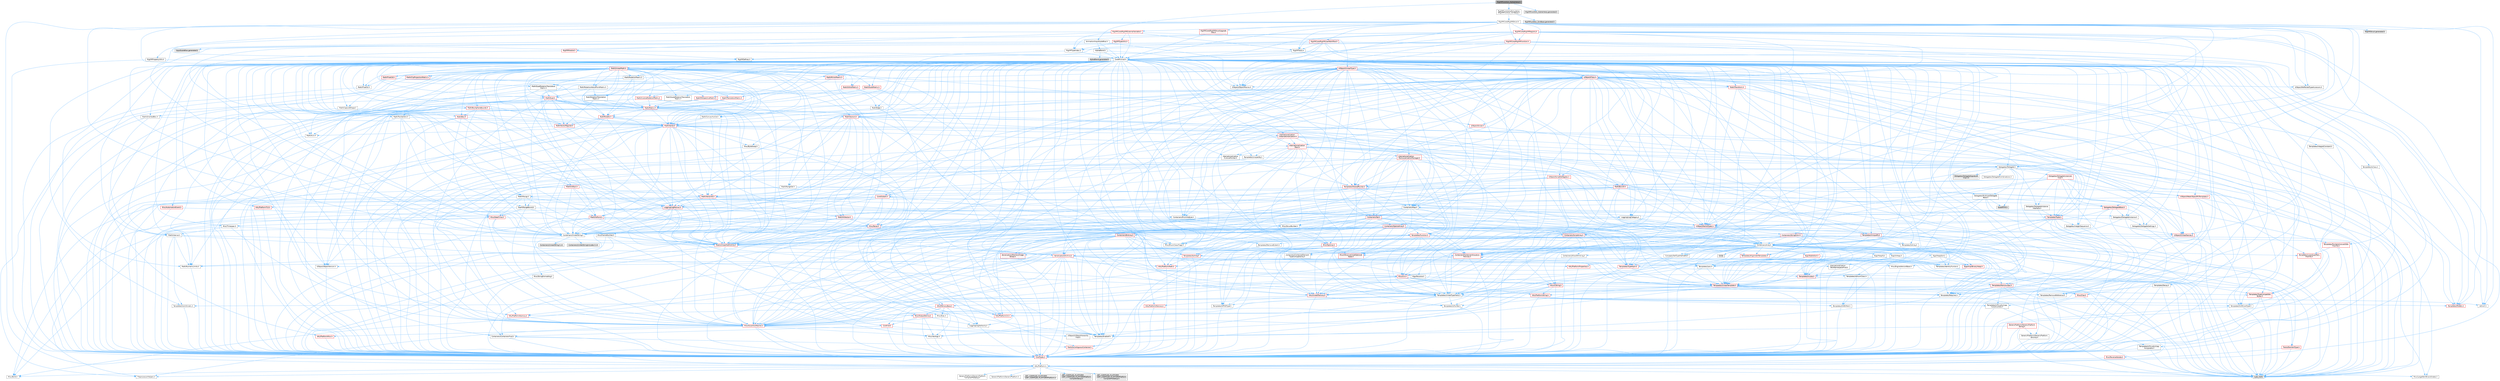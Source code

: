 digraph "RigVMFunction_AlphaInterp.h"
{
 // INTERACTIVE_SVG=YES
 // LATEX_PDF_SIZE
  bgcolor="transparent";
  edge [fontname=Helvetica,fontsize=10,labelfontname=Helvetica,labelfontsize=10];
  node [fontname=Helvetica,fontsize=10,shape=box,height=0.2,width=0.4];
  Node1 [id="Node000001",label="RigVMFunction_AlphaInterp.h",height=0.2,width=0.4,color="gray40", fillcolor="grey60", style="filled", fontcolor="black",tooltip=" "];
  Node1 -> Node2 [id="edge1_Node000001_Node000002",color="steelblue1",style="solid",tooltip=" "];
  Node2 [id="Node000002",label="RigVMFunctions/Simulation\l/RigVMFunction_SimBase.h",height=0.2,width=0.4,color="grey40", fillcolor="white", style="filled",URL="$de/dca/RigVMFunction__SimBase_8h.html",tooltip=" "];
  Node2 -> Node3 [id="edge2_Node000002_Node000003",color="steelblue1",style="solid",tooltip=" "];
  Node3 [id="Node000003",label="RigVMCore/RigVMStruct.h",height=0.2,width=0.4,color="grey40", fillcolor="white", style="filled",URL="$de/dfb/RigVMStruct_8h.html",tooltip=" "];
  Node3 -> Node4 [id="edge3_Node000003_Node000004",color="steelblue1",style="solid",tooltip=" "];
  Node4 [id="Node000004",label="Containers/Array.h",height=0.2,width=0.4,color="grey40", fillcolor="white", style="filled",URL="$df/dd0/Array_8h.html",tooltip=" "];
  Node4 -> Node5 [id="edge4_Node000004_Node000005",color="steelblue1",style="solid",tooltip=" "];
  Node5 [id="Node000005",label="CoreTypes.h",height=0.2,width=0.4,color="red", fillcolor="#FFF0F0", style="filled",URL="$dc/dec/CoreTypes_8h.html",tooltip=" "];
  Node5 -> Node6 [id="edge5_Node000005_Node000006",color="steelblue1",style="solid",tooltip=" "];
  Node6 [id="Node000006",label="HAL/Platform.h",height=0.2,width=0.4,color="grey40", fillcolor="white", style="filled",URL="$d9/dd0/Platform_8h.html",tooltip=" "];
  Node6 -> Node7 [id="edge6_Node000006_Node000007",color="steelblue1",style="solid",tooltip=" "];
  Node7 [id="Node000007",label="Misc/Build.h",height=0.2,width=0.4,color="grey40", fillcolor="white", style="filled",URL="$d3/dbb/Build_8h.html",tooltip=" "];
  Node6 -> Node8 [id="edge7_Node000006_Node000008",color="steelblue1",style="solid",tooltip=" "];
  Node8 [id="Node000008",label="Misc/LargeWorldCoordinates.h",height=0.2,width=0.4,color="grey40", fillcolor="white", style="filled",URL="$d2/dcb/LargeWorldCoordinates_8h.html",tooltip=" "];
  Node6 -> Node9 [id="edge8_Node000006_Node000009",color="steelblue1",style="solid",tooltip=" "];
  Node9 [id="Node000009",label="type_traits",height=0.2,width=0.4,color="grey60", fillcolor="#E0E0E0", style="filled",tooltip=" "];
  Node6 -> Node10 [id="edge9_Node000006_Node000010",color="steelblue1",style="solid",tooltip=" "];
  Node10 [id="Node000010",label="PreprocessorHelpers.h",height=0.2,width=0.4,color="grey40", fillcolor="white", style="filled",URL="$db/ddb/PreprocessorHelpers_8h.html",tooltip=" "];
  Node6 -> Node11 [id="edge10_Node000006_Node000011",color="steelblue1",style="solid",tooltip=" "];
  Node11 [id="Node000011",label="UBT_COMPILED_PLATFORM\l/UBT_COMPILED_PLATFORMPlatform\lCompilerPreSetup.h",height=0.2,width=0.4,color="grey60", fillcolor="#E0E0E0", style="filled",tooltip=" "];
  Node6 -> Node12 [id="edge11_Node000006_Node000012",color="steelblue1",style="solid",tooltip=" "];
  Node12 [id="Node000012",label="GenericPlatform/GenericPlatform\lCompilerPreSetup.h",height=0.2,width=0.4,color="grey40", fillcolor="white", style="filled",URL="$d9/dc8/GenericPlatformCompilerPreSetup_8h.html",tooltip=" "];
  Node6 -> Node13 [id="edge12_Node000006_Node000013",color="steelblue1",style="solid",tooltip=" "];
  Node13 [id="Node000013",label="GenericPlatform/GenericPlatform.h",height=0.2,width=0.4,color="grey40", fillcolor="white", style="filled",URL="$d6/d84/GenericPlatform_8h.html",tooltip=" "];
  Node6 -> Node14 [id="edge13_Node000006_Node000014",color="steelblue1",style="solid",tooltip=" "];
  Node14 [id="Node000014",label="UBT_COMPILED_PLATFORM\l/UBT_COMPILED_PLATFORMPlatform.h",height=0.2,width=0.4,color="grey60", fillcolor="#E0E0E0", style="filled",tooltip=" "];
  Node6 -> Node15 [id="edge14_Node000006_Node000015",color="steelblue1",style="solid",tooltip=" "];
  Node15 [id="Node000015",label="UBT_COMPILED_PLATFORM\l/UBT_COMPILED_PLATFORMPlatform\lCompilerSetup.h",height=0.2,width=0.4,color="grey60", fillcolor="#E0E0E0", style="filled",tooltip=" "];
  Node4 -> Node19 [id="edge15_Node000004_Node000019",color="steelblue1",style="solid",tooltip=" "];
  Node19 [id="Node000019",label="Misc/AssertionMacros.h",height=0.2,width=0.4,color="red", fillcolor="#FFF0F0", style="filled",URL="$d0/dfa/AssertionMacros_8h.html",tooltip=" "];
  Node19 -> Node5 [id="edge16_Node000019_Node000005",color="steelblue1",style="solid",tooltip=" "];
  Node19 -> Node6 [id="edge17_Node000019_Node000006",color="steelblue1",style="solid",tooltip=" "];
  Node19 -> Node20 [id="edge18_Node000019_Node000020",color="steelblue1",style="solid",tooltip=" "];
  Node20 [id="Node000020",label="HAL/PlatformMisc.h",height=0.2,width=0.4,color="red", fillcolor="#FFF0F0", style="filled",URL="$d0/df5/PlatformMisc_8h.html",tooltip=" "];
  Node20 -> Node5 [id="edge19_Node000020_Node000005",color="steelblue1",style="solid",tooltip=" "];
  Node19 -> Node10 [id="edge20_Node000019_Node000010",color="steelblue1",style="solid",tooltip=" "];
  Node19 -> Node56 [id="edge21_Node000019_Node000056",color="steelblue1",style="solid",tooltip=" "];
  Node56 [id="Node000056",label="Templates/EnableIf.h",height=0.2,width=0.4,color="grey40", fillcolor="white", style="filled",URL="$d7/d60/EnableIf_8h.html",tooltip=" "];
  Node56 -> Node5 [id="edge22_Node000056_Node000005",color="steelblue1",style="solid",tooltip=" "];
  Node19 -> Node62 [id="edge23_Node000019_Node000062",color="steelblue1",style="solid",tooltip=" "];
  Node62 [id="Node000062",label="Misc/VarArgs.h",height=0.2,width=0.4,color="grey40", fillcolor="white", style="filled",URL="$d5/d6f/VarArgs_8h.html",tooltip=" "];
  Node62 -> Node5 [id="edge24_Node000062_Node000005",color="steelblue1",style="solid",tooltip=" "];
  Node4 -> Node70 [id="edge25_Node000004_Node000070",color="steelblue1",style="solid",tooltip=" "];
  Node70 [id="Node000070",label="Misc/IntrusiveUnsetOptional\lState.h",height=0.2,width=0.4,color="red", fillcolor="#FFF0F0", style="filled",URL="$d2/d0a/IntrusiveUnsetOptionalState_8h.html",tooltip=" "];
  Node4 -> Node72 [id="edge26_Node000004_Node000072",color="steelblue1",style="solid",tooltip=" "];
  Node72 [id="Node000072",label="Misc/ReverseIterate.h",height=0.2,width=0.4,color="red", fillcolor="#FFF0F0", style="filled",URL="$db/de3/ReverseIterate_8h.html",tooltip=" "];
  Node72 -> Node6 [id="edge27_Node000072_Node000006",color="steelblue1",style="solid",tooltip=" "];
  Node4 -> Node74 [id="edge28_Node000004_Node000074",color="steelblue1",style="solid",tooltip=" "];
  Node74 [id="Node000074",label="HAL/UnrealMemory.h",height=0.2,width=0.4,color="red", fillcolor="#FFF0F0", style="filled",URL="$d9/d96/UnrealMemory_8h.html",tooltip=" "];
  Node74 -> Node5 [id="edge29_Node000074_Node000005",color="steelblue1",style="solid",tooltip=" "];
  Node74 -> Node78 [id="edge30_Node000074_Node000078",color="steelblue1",style="solid",tooltip=" "];
  Node78 [id="Node000078",label="HAL/MemoryBase.h",height=0.2,width=0.4,color="red", fillcolor="#FFF0F0", style="filled",URL="$d6/d9f/MemoryBase_8h.html",tooltip=" "];
  Node78 -> Node5 [id="edge31_Node000078_Node000005",color="steelblue1",style="solid",tooltip=" "];
  Node78 -> Node49 [id="edge32_Node000078_Node000049",color="steelblue1",style="solid",tooltip=" "];
  Node49 [id="Node000049",label="HAL/PlatformAtomics.h",height=0.2,width=0.4,color="red", fillcolor="#FFF0F0", style="filled",URL="$d3/d36/PlatformAtomics_8h.html",tooltip=" "];
  Node49 -> Node5 [id="edge33_Node000049_Node000005",color="steelblue1",style="solid",tooltip=" "];
  Node78 -> Node32 [id="edge34_Node000078_Node000032",color="steelblue1",style="solid",tooltip=" "];
  Node32 [id="Node000032",label="HAL/PlatformCrt.h",height=0.2,width=0.4,color="red", fillcolor="#FFF0F0", style="filled",URL="$d8/d75/PlatformCrt_8h.html",tooltip=" "];
  Node78 -> Node79 [id="edge35_Node000078_Node000079",color="steelblue1",style="solid",tooltip=" "];
  Node79 [id="Node000079",label="Misc/Exec.h",height=0.2,width=0.4,color="grey40", fillcolor="white", style="filled",URL="$de/ddb/Exec_8h.html",tooltip=" "];
  Node79 -> Node5 [id="edge36_Node000079_Node000005",color="steelblue1",style="solid",tooltip=" "];
  Node79 -> Node19 [id="edge37_Node000079_Node000019",color="steelblue1",style="solid",tooltip=" "];
  Node78 -> Node80 [id="edge38_Node000078_Node000080",color="steelblue1",style="solid",tooltip=" "];
  Node80 [id="Node000080",label="Misc/OutputDevice.h",height=0.2,width=0.4,color="red", fillcolor="#FFF0F0", style="filled",URL="$d7/d32/OutputDevice_8h.html",tooltip=" "];
  Node80 -> Node27 [id="edge39_Node000080_Node000027",color="steelblue1",style="solid",tooltip=" "];
  Node27 [id="Node000027",label="CoreFwd.h",height=0.2,width=0.4,color="red", fillcolor="#FFF0F0", style="filled",URL="$d1/d1e/CoreFwd_8h.html",tooltip=" "];
  Node27 -> Node5 [id="edge40_Node000027_Node000005",color="steelblue1",style="solid",tooltip=" "];
  Node27 -> Node28 [id="edge41_Node000027_Node000028",color="steelblue1",style="solid",tooltip=" "];
  Node28 [id="Node000028",label="Containers/ContainersFwd.h",height=0.2,width=0.4,color="grey40", fillcolor="white", style="filled",URL="$d4/d0a/ContainersFwd_8h.html",tooltip=" "];
  Node28 -> Node6 [id="edge42_Node000028_Node000006",color="steelblue1",style="solid",tooltip=" "];
  Node28 -> Node5 [id="edge43_Node000028_Node000005",color="steelblue1",style="solid",tooltip=" "];
  Node28 -> Node25 [id="edge44_Node000028_Node000025",color="steelblue1",style="solid",tooltip=" "];
  Node25 [id="Node000025",label="Traits/IsContiguousContainer.h",height=0.2,width=0.4,color="red", fillcolor="#FFF0F0", style="filled",URL="$d5/d3c/IsContiguousContainer_8h.html",tooltip=" "];
  Node25 -> Node5 [id="edge45_Node000025_Node000005",color="steelblue1",style="solid",tooltip=" "];
  Node27 -> Node30 [id="edge46_Node000027_Node000030",color="steelblue1",style="solid",tooltip=" "];
  Node30 [id="Node000030",label="UObject/UObjectHierarchy\lFwd.h",height=0.2,width=0.4,color="grey40", fillcolor="white", style="filled",URL="$d3/d13/UObjectHierarchyFwd_8h.html",tooltip=" "];
  Node80 -> Node5 [id="edge47_Node000080_Node000005",color="steelblue1",style="solid",tooltip=" "];
  Node80 -> Node81 [id="edge48_Node000080_Node000081",color="steelblue1",style="solid",tooltip=" "];
  Node81 [id="Node000081",label="Logging/LogVerbosity.h",height=0.2,width=0.4,color="grey40", fillcolor="white", style="filled",URL="$d2/d8f/LogVerbosity_8h.html",tooltip=" "];
  Node81 -> Node5 [id="edge49_Node000081_Node000005",color="steelblue1",style="solid",tooltip=" "];
  Node80 -> Node62 [id="edge50_Node000080_Node000062",color="steelblue1",style="solid",tooltip=" "];
  Node74 -> Node91 [id="edge51_Node000074_Node000091",color="steelblue1",style="solid",tooltip=" "];
  Node91 [id="Node000091",label="HAL/PlatformMemory.h",height=0.2,width=0.4,color="red", fillcolor="#FFF0F0", style="filled",URL="$de/d68/PlatformMemory_8h.html",tooltip=" "];
  Node91 -> Node5 [id="edge52_Node000091_Node000005",color="steelblue1",style="solid",tooltip=" "];
  Node74 -> Node94 [id="edge53_Node000074_Node000094",color="steelblue1",style="solid",tooltip=" "];
  Node94 [id="Node000094",label="Templates/IsPointer.h",height=0.2,width=0.4,color="grey40", fillcolor="white", style="filled",URL="$d7/d05/IsPointer_8h.html",tooltip=" "];
  Node94 -> Node5 [id="edge54_Node000094_Node000005",color="steelblue1",style="solid",tooltip=" "];
  Node4 -> Node95 [id="edge55_Node000004_Node000095",color="steelblue1",style="solid",tooltip=" "];
  Node95 [id="Node000095",label="Templates/UnrealTypeTraits.h",height=0.2,width=0.4,color="grey40", fillcolor="white", style="filled",URL="$d2/d2d/UnrealTypeTraits_8h.html",tooltip=" "];
  Node95 -> Node5 [id="edge56_Node000095_Node000005",color="steelblue1",style="solid",tooltip=" "];
  Node95 -> Node94 [id="edge57_Node000095_Node000094",color="steelblue1",style="solid",tooltip=" "];
  Node95 -> Node19 [id="edge58_Node000095_Node000019",color="steelblue1",style="solid",tooltip=" "];
  Node95 -> Node87 [id="edge59_Node000095_Node000087",color="steelblue1",style="solid",tooltip=" "];
  Node87 [id="Node000087",label="Templates/AndOrNot.h",height=0.2,width=0.4,color="grey40", fillcolor="white", style="filled",URL="$db/d0a/AndOrNot_8h.html",tooltip=" "];
  Node87 -> Node5 [id="edge60_Node000087_Node000005",color="steelblue1",style="solid",tooltip=" "];
  Node95 -> Node56 [id="edge61_Node000095_Node000056",color="steelblue1",style="solid",tooltip=" "];
  Node95 -> Node96 [id="edge62_Node000095_Node000096",color="steelblue1",style="solid",tooltip=" "];
  Node96 [id="Node000096",label="Templates/IsArithmetic.h",height=0.2,width=0.4,color="grey40", fillcolor="white", style="filled",URL="$d2/d5d/IsArithmetic_8h.html",tooltip=" "];
  Node96 -> Node5 [id="edge63_Node000096_Node000005",color="steelblue1",style="solid",tooltip=" "];
  Node95 -> Node59 [id="edge64_Node000095_Node000059",color="steelblue1",style="solid",tooltip=" "];
  Node59 [id="Node000059",label="IsEnum.h",height=0.2,width=0.4,color="grey40", fillcolor="white", style="filled",URL="$d4/de5/IsEnum_8h.html",tooltip=" "];
  Node95 -> Node97 [id="edge65_Node000095_Node000097",color="steelblue1",style="solid",tooltip=" "];
  Node97 [id="Node000097",label="Templates/Models.h",height=0.2,width=0.4,color="red", fillcolor="#FFF0F0", style="filled",URL="$d3/d0c/Models_8h.html",tooltip=" "];
  Node95 -> Node98 [id="edge66_Node000095_Node000098",color="steelblue1",style="solid",tooltip=" "];
  Node98 [id="Node000098",label="Templates/IsPODType.h",height=0.2,width=0.4,color="grey40", fillcolor="white", style="filled",URL="$d7/db1/IsPODType_8h.html",tooltip=" "];
  Node98 -> Node5 [id="edge67_Node000098_Node000005",color="steelblue1",style="solid",tooltip=" "];
  Node95 -> Node99 [id="edge68_Node000095_Node000099",color="steelblue1",style="solid",tooltip=" "];
  Node99 [id="Node000099",label="Templates/IsUECoreType.h",height=0.2,width=0.4,color="grey40", fillcolor="white", style="filled",URL="$d1/db8/IsUECoreType_8h.html",tooltip=" "];
  Node99 -> Node5 [id="edge69_Node000099_Node000005",color="steelblue1",style="solid",tooltip=" "];
  Node99 -> Node9 [id="edge70_Node000099_Node000009",color="steelblue1",style="solid",tooltip=" "];
  Node95 -> Node88 [id="edge71_Node000095_Node000088",color="steelblue1",style="solid",tooltip=" "];
  Node88 [id="Node000088",label="Templates/IsTriviallyCopy\lConstructible.h",height=0.2,width=0.4,color="grey40", fillcolor="white", style="filled",URL="$d3/d78/IsTriviallyCopyConstructible_8h.html",tooltip=" "];
  Node88 -> Node5 [id="edge72_Node000088_Node000005",color="steelblue1",style="solid",tooltip=" "];
  Node88 -> Node9 [id="edge73_Node000088_Node000009",color="steelblue1",style="solid",tooltip=" "];
  Node4 -> Node100 [id="edge74_Node000004_Node000100",color="steelblue1",style="solid",tooltip=" "];
  Node100 [id="Node000100",label="Templates/UnrealTemplate.h",height=0.2,width=0.4,color="red", fillcolor="#FFF0F0", style="filled",URL="$d4/d24/UnrealTemplate_8h.html",tooltip=" "];
  Node100 -> Node5 [id="edge75_Node000100_Node000005",color="steelblue1",style="solid",tooltip=" "];
  Node100 -> Node94 [id="edge76_Node000100_Node000094",color="steelblue1",style="solid",tooltip=" "];
  Node100 -> Node74 [id="edge77_Node000100_Node000074",color="steelblue1",style="solid",tooltip=" "];
  Node100 -> Node95 [id="edge78_Node000100_Node000095",color="steelblue1",style="solid",tooltip=" "];
  Node100 -> Node103 [id="edge79_Node000100_Node000103",color="steelblue1",style="solid",tooltip=" "];
  Node103 [id="Node000103",label="Templates/RemoveReference.h",height=0.2,width=0.4,color="grey40", fillcolor="white", style="filled",URL="$da/dbe/RemoveReference_8h.html",tooltip=" "];
  Node103 -> Node5 [id="edge80_Node000103_Node000005",color="steelblue1",style="solid",tooltip=" "];
  Node100 -> Node64 [id="edge81_Node000100_Node000064",color="steelblue1",style="solid",tooltip=" "];
  Node64 [id="Node000064",label="Templates/Requires.h",height=0.2,width=0.4,color="grey40", fillcolor="white", style="filled",URL="$dc/d96/Requires_8h.html",tooltip=" "];
  Node64 -> Node56 [id="edge82_Node000064_Node000056",color="steelblue1",style="solid",tooltip=" "];
  Node64 -> Node9 [id="edge83_Node000064_Node000009",color="steelblue1",style="solid",tooltip=" "];
  Node100 -> Node104 [id="edge84_Node000100_Node000104",color="steelblue1",style="solid",tooltip=" "];
  Node104 [id="Node000104",label="Templates/TypeCompatible\lBytes.h",height=0.2,width=0.4,color="red", fillcolor="#FFF0F0", style="filled",URL="$df/d0a/TypeCompatibleBytes_8h.html",tooltip=" "];
  Node104 -> Node5 [id="edge85_Node000104_Node000005",color="steelblue1",style="solid",tooltip=" "];
  Node104 -> Node9 [id="edge86_Node000104_Node000009",color="steelblue1",style="solid",tooltip=" "];
  Node100 -> Node25 [id="edge87_Node000100_Node000025",color="steelblue1",style="solid",tooltip=" "];
  Node100 -> Node9 [id="edge88_Node000100_Node000009",color="steelblue1",style="solid",tooltip=" "];
  Node4 -> Node106 [id="edge89_Node000004_Node000106",color="steelblue1",style="solid",tooltip=" "];
  Node106 [id="Node000106",label="Containers/AllowShrinking.h",height=0.2,width=0.4,color="grey40", fillcolor="white", style="filled",URL="$d7/d1a/AllowShrinking_8h.html",tooltip=" "];
  Node106 -> Node5 [id="edge90_Node000106_Node000005",color="steelblue1",style="solid",tooltip=" "];
  Node4 -> Node107 [id="edge91_Node000004_Node000107",color="steelblue1",style="solid",tooltip=" "];
  Node107 [id="Node000107",label="Containers/ContainerAllocation\lPolicies.h",height=0.2,width=0.4,color="red", fillcolor="#FFF0F0", style="filled",URL="$d7/dff/ContainerAllocationPolicies_8h.html",tooltip=" "];
  Node107 -> Node5 [id="edge92_Node000107_Node000005",color="steelblue1",style="solid",tooltip=" "];
  Node107 -> Node107 [id="edge93_Node000107_Node000107",color="steelblue1",style="solid",tooltip=" "];
  Node107 -> Node109 [id="edge94_Node000107_Node000109",color="steelblue1",style="solid",tooltip=" "];
  Node109 [id="Node000109",label="HAL/PlatformMath.h",height=0.2,width=0.4,color="red", fillcolor="#FFF0F0", style="filled",URL="$dc/d53/PlatformMath_8h.html",tooltip=" "];
  Node109 -> Node5 [id="edge95_Node000109_Node000005",color="steelblue1",style="solid",tooltip=" "];
  Node107 -> Node74 [id="edge96_Node000107_Node000074",color="steelblue1",style="solid",tooltip=" "];
  Node107 -> Node42 [id="edge97_Node000107_Node000042",color="steelblue1",style="solid",tooltip=" "];
  Node42 [id="Node000042",label="Math/NumericLimits.h",height=0.2,width=0.4,color="grey40", fillcolor="white", style="filled",URL="$df/d1b/NumericLimits_8h.html",tooltip=" "];
  Node42 -> Node5 [id="edge98_Node000042_Node000005",color="steelblue1",style="solid",tooltip=" "];
  Node107 -> Node19 [id="edge99_Node000107_Node000019",color="steelblue1",style="solid",tooltip=" "];
  Node107 -> Node118 [id="edge100_Node000107_Node000118",color="steelblue1",style="solid",tooltip=" "];
  Node118 [id="Node000118",label="Templates/MemoryOps.h",height=0.2,width=0.4,color="red", fillcolor="#FFF0F0", style="filled",URL="$db/dea/MemoryOps_8h.html",tooltip=" "];
  Node118 -> Node5 [id="edge101_Node000118_Node000005",color="steelblue1",style="solid",tooltip=" "];
  Node118 -> Node74 [id="edge102_Node000118_Node000074",color="steelblue1",style="solid",tooltip=" "];
  Node118 -> Node89 [id="edge103_Node000118_Node000089",color="steelblue1",style="solid",tooltip=" "];
  Node89 [id="Node000089",label="Templates/IsTriviallyCopy\lAssignable.h",height=0.2,width=0.4,color="grey40", fillcolor="white", style="filled",URL="$d2/df2/IsTriviallyCopyAssignable_8h.html",tooltip=" "];
  Node89 -> Node5 [id="edge104_Node000089_Node000005",color="steelblue1",style="solid",tooltip=" "];
  Node89 -> Node9 [id="edge105_Node000089_Node000009",color="steelblue1",style="solid",tooltip=" "];
  Node118 -> Node88 [id="edge106_Node000118_Node000088",color="steelblue1",style="solid",tooltip=" "];
  Node118 -> Node64 [id="edge107_Node000118_Node000064",color="steelblue1",style="solid",tooltip=" "];
  Node118 -> Node95 [id="edge108_Node000118_Node000095",color="steelblue1",style="solid",tooltip=" "];
  Node118 -> Node9 [id="edge109_Node000118_Node000009",color="steelblue1",style="solid",tooltip=" "];
  Node107 -> Node104 [id="edge110_Node000107_Node000104",color="steelblue1",style="solid",tooltip=" "];
  Node107 -> Node9 [id="edge111_Node000107_Node000009",color="steelblue1",style="solid",tooltip=" "];
  Node4 -> Node119 [id="edge112_Node000004_Node000119",color="steelblue1",style="solid",tooltip=" "];
  Node119 [id="Node000119",label="Containers/ContainerElement\lTypeCompatibility.h",height=0.2,width=0.4,color="grey40", fillcolor="white", style="filled",URL="$df/ddf/ContainerElementTypeCompatibility_8h.html",tooltip=" "];
  Node119 -> Node5 [id="edge113_Node000119_Node000005",color="steelblue1",style="solid",tooltip=" "];
  Node119 -> Node95 [id="edge114_Node000119_Node000095",color="steelblue1",style="solid",tooltip=" "];
  Node4 -> Node120 [id="edge115_Node000004_Node000120",color="steelblue1",style="solid",tooltip=" "];
  Node120 [id="Node000120",label="Serialization/Archive.h",height=0.2,width=0.4,color="red", fillcolor="#FFF0F0", style="filled",URL="$d7/d3b/Archive_8h.html",tooltip=" "];
  Node120 -> Node27 [id="edge116_Node000120_Node000027",color="steelblue1",style="solid",tooltip=" "];
  Node120 -> Node5 [id="edge117_Node000120_Node000005",color="steelblue1",style="solid",tooltip=" "];
  Node120 -> Node121 [id="edge118_Node000120_Node000121",color="steelblue1",style="solid",tooltip=" "];
  Node121 [id="Node000121",label="HAL/PlatformProperties.h",height=0.2,width=0.4,color="red", fillcolor="#FFF0F0", style="filled",URL="$d9/db0/PlatformProperties_8h.html",tooltip=" "];
  Node121 -> Node5 [id="edge119_Node000121_Node000005",color="steelblue1",style="solid",tooltip=" "];
  Node120 -> Node124 [id="edge120_Node000120_Node000124",color="steelblue1",style="solid",tooltip=" "];
  Node124 [id="Node000124",label="Internationalization\l/TextNamespaceFwd.h",height=0.2,width=0.4,color="grey40", fillcolor="white", style="filled",URL="$d8/d97/TextNamespaceFwd_8h.html",tooltip=" "];
  Node124 -> Node5 [id="edge121_Node000124_Node000005",color="steelblue1",style="solid",tooltip=" "];
  Node120 -> Node19 [id="edge122_Node000120_Node000019",color="steelblue1",style="solid",tooltip=" "];
  Node120 -> Node7 [id="edge123_Node000120_Node000007",color="steelblue1",style="solid",tooltip=" "];
  Node120 -> Node125 [id="edge124_Node000120_Node000125",color="steelblue1",style="solid",tooltip=" "];
  Node125 [id="Node000125",label="Misc/EngineVersionBase.h",height=0.2,width=0.4,color="grey40", fillcolor="white", style="filled",URL="$d5/d2b/EngineVersionBase_8h.html",tooltip=" "];
  Node125 -> Node5 [id="edge125_Node000125_Node000005",color="steelblue1",style="solid",tooltip=" "];
  Node120 -> Node62 [id="edge126_Node000120_Node000062",color="steelblue1",style="solid",tooltip=" "];
  Node120 -> Node56 [id="edge127_Node000120_Node000056",color="steelblue1",style="solid",tooltip=" "];
  Node120 -> Node128 [id="edge128_Node000120_Node000128",color="steelblue1",style="solid",tooltip=" "];
  Node128 [id="Node000128",label="Templates/IsEnumClass.h",height=0.2,width=0.4,color="grey40", fillcolor="white", style="filled",URL="$d7/d15/IsEnumClass_8h.html",tooltip=" "];
  Node128 -> Node5 [id="edge129_Node000128_Node000005",color="steelblue1",style="solid",tooltip=" "];
  Node128 -> Node87 [id="edge130_Node000128_Node000087",color="steelblue1",style="solid",tooltip=" "];
  Node120 -> Node100 [id="edge131_Node000120_Node000100",color="steelblue1",style="solid",tooltip=" "];
  Node120 -> Node129 [id="edge132_Node000120_Node000129",color="steelblue1",style="solid",tooltip=" "];
  Node129 [id="Node000129",label="UObject/ObjectVersion.h",height=0.2,width=0.4,color="grey40", fillcolor="white", style="filled",URL="$da/d63/ObjectVersion_8h.html",tooltip=" "];
  Node129 -> Node5 [id="edge133_Node000129_Node000005",color="steelblue1",style="solid",tooltip=" "];
  Node4 -> Node130 [id="edge134_Node000004_Node000130",color="steelblue1",style="solid",tooltip=" "];
  Node130 [id="Node000130",label="Serialization/MemoryImage\lWriter.h",height=0.2,width=0.4,color="red", fillcolor="#FFF0F0", style="filled",URL="$d0/d08/MemoryImageWriter_8h.html",tooltip=" "];
  Node130 -> Node5 [id="edge135_Node000130_Node000005",color="steelblue1",style="solid",tooltip=" "];
  Node4 -> Node144 [id="edge136_Node000004_Node000144",color="steelblue1",style="solid",tooltip=" "];
  Node144 [id="Node000144",label="Algo/Heapify.h",height=0.2,width=0.4,color="grey40", fillcolor="white", style="filled",URL="$d0/d2a/Heapify_8h.html",tooltip=" "];
  Node144 -> Node145 [id="edge137_Node000144_Node000145",color="steelblue1",style="solid",tooltip=" "];
  Node145 [id="Node000145",label="Algo/Impl/BinaryHeap.h",height=0.2,width=0.4,color="red", fillcolor="#FFF0F0", style="filled",URL="$d7/da3/Algo_2Impl_2BinaryHeap_8h.html",tooltip=" "];
  Node145 -> Node146 [id="edge138_Node000145_Node000146",color="steelblue1",style="solid",tooltip=" "];
  Node146 [id="Node000146",label="Templates/Invoke.h",height=0.2,width=0.4,color="red", fillcolor="#FFF0F0", style="filled",URL="$d7/deb/Invoke_8h.html",tooltip=" "];
  Node146 -> Node5 [id="edge139_Node000146_Node000005",color="steelblue1",style="solid",tooltip=" "];
  Node146 -> Node100 [id="edge140_Node000146_Node000100",color="steelblue1",style="solid",tooltip=" "];
  Node146 -> Node9 [id="edge141_Node000146_Node000009",color="steelblue1",style="solid",tooltip=" "];
  Node145 -> Node9 [id="edge142_Node000145_Node000009",color="steelblue1",style="solid",tooltip=" "];
  Node144 -> Node150 [id="edge143_Node000144_Node000150",color="steelblue1",style="solid",tooltip=" "];
  Node150 [id="Node000150",label="Templates/IdentityFunctor.h",height=0.2,width=0.4,color="grey40", fillcolor="white", style="filled",URL="$d7/d2e/IdentityFunctor_8h.html",tooltip=" "];
  Node150 -> Node6 [id="edge144_Node000150_Node000006",color="steelblue1",style="solid",tooltip=" "];
  Node144 -> Node146 [id="edge145_Node000144_Node000146",color="steelblue1",style="solid",tooltip=" "];
  Node144 -> Node151 [id="edge146_Node000144_Node000151",color="steelblue1",style="solid",tooltip=" "];
  Node151 [id="Node000151",label="Templates/Less.h",height=0.2,width=0.4,color="grey40", fillcolor="white", style="filled",URL="$de/dc8/Less_8h.html",tooltip=" "];
  Node151 -> Node5 [id="edge147_Node000151_Node000005",color="steelblue1",style="solid",tooltip=" "];
  Node151 -> Node100 [id="edge148_Node000151_Node000100",color="steelblue1",style="solid",tooltip=" "];
  Node144 -> Node100 [id="edge149_Node000144_Node000100",color="steelblue1",style="solid",tooltip=" "];
  Node4 -> Node152 [id="edge150_Node000004_Node000152",color="steelblue1",style="solid",tooltip=" "];
  Node152 [id="Node000152",label="Algo/HeapSort.h",height=0.2,width=0.4,color="grey40", fillcolor="white", style="filled",URL="$d3/d92/HeapSort_8h.html",tooltip=" "];
  Node152 -> Node145 [id="edge151_Node000152_Node000145",color="steelblue1",style="solid",tooltip=" "];
  Node152 -> Node150 [id="edge152_Node000152_Node000150",color="steelblue1",style="solid",tooltip=" "];
  Node152 -> Node151 [id="edge153_Node000152_Node000151",color="steelblue1",style="solid",tooltip=" "];
  Node152 -> Node100 [id="edge154_Node000152_Node000100",color="steelblue1",style="solid",tooltip=" "];
  Node4 -> Node153 [id="edge155_Node000004_Node000153",color="steelblue1",style="solid",tooltip=" "];
  Node153 [id="Node000153",label="Algo/IsHeap.h",height=0.2,width=0.4,color="grey40", fillcolor="white", style="filled",URL="$de/d32/IsHeap_8h.html",tooltip=" "];
  Node153 -> Node145 [id="edge156_Node000153_Node000145",color="steelblue1",style="solid",tooltip=" "];
  Node153 -> Node150 [id="edge157_Node000153_Node000150",color="steelblue1",style="solid",tooltip=" "];
  Node153 -> Node146 [id="edge158_Node000153_Node000146",color="steelblue1",style="solid",tooltip=" "];
  Node153 -> Node151 [id="edge159_Node000153_Node000151",color="steelblue1",style="solid",tooltip=" "];
  Node153 -> Node100 [id="edge160_Node000153_Node000100",color="steelblue1",style="solid",tooltip=" "];
  Node4 -> Node145 [id="edge161_Node000004_Node000145",color="steelblue1",style="solid",tooltip=" "];
  Node4 -> Node154 [id="edge162_Node000004_Node000154",color="steelblue1",style="solid",tooltip=" "];
  Node154 [id="Node000154",label="Algo/StableSort.h",height=0.2,width=0.4,color="red", fillcolor="#FFF0F0", style="filled",URL="$d7/d3c/StableSort_8h.html",tooltip=" "];
  Node154 -> Node150 [id="edge163_Node000154_Node000150",color="steelblue1",style="solid",tooltip=" "];
  Node154 -> Node146 [id="edge164_Node000154_Node000146",color="steelblue1",style="solid",tooltip=" "];
  Node154 -> Node151 [id="edge165_Node000154_Node000151",color="steelblue1",style="solid",tooltip=" "];
  Node154 -> Node100 [id="edge166_Node000154_Node000100",color="steelblue1",style="solid",tooltip=" "];
  Node4 -> Node157 [id="edge167_Node000004_Node000157",color="steelblue1",style="solid",tooltip=" "];
  Node157 [id="Node000157",label="Concepts/GetTypeHashable.h",height=0.2,width=0.4,color="grey40", fillcolor="white", style="filled",URL="$d3/da2/GetTypeHashable_8h.html",tooltip=" "];
  Node157 -> Node5 [id="edge168_Node000157_Node000005",color="steelblue1",style="solid",tooltip=" "];
  Node157 -> Node135 [id="edge169_Node000157_Node000135",color="steelblue1",style="solid",tooltip=" "];
  Node135 [id="Node000135",label="Templates/TypeHash.h",height=0.2,width=0.4,color="red", fillcolor="#FFF0F0", style="filled",URL="$d1/d62/TypeHash_8h.html",tooltip=" "];
  Node135 -> Node5 [id="edge170_Node000135_Node000005",color="steelblue1",style="solid",tooltip=" "];
  Node135 -> Node64 [id="edge171_Node000135_Node000064",color="steelblue1",style="solid",tooltip=" "];
  Node135 -> Node136 [id="edge172_Node000135_Node000136",color="steelblue1",style="solid",tooltip=" "];
  Node136 [id="Node000136",label="Misc/Crc.h",height=0.2,width=0.4,color="red", fillcolor="#FFF0F0", style="filled",URL="$d4/dd2/Crc_8h.html",tooltip=" "];
  Node136 -> Node5 [id="edge173_Node000136_Node000005",color="steelblue1",style="solid",tooltip=" "];
  Node136 -> Node76 [id="edge174_Node000136_Node000076",color="steelblue1",style="solid",tooltip=" "];
  Node76 [id="Node000076",label="HAL/PlatformString.h",height=0.2,width=0.4,color="red", fillcolor="#FFF0F0", style="filled",URL="$db/db5/PlatformString_8h.html",tooltip=" "];
  Node76 -> Node5 [id="edge175_Node000076_Node000005",color="steelblue1",style="solid",tooltip=" "];
  Node136 -> Node19 [id="edge176_Node000136_Node000019",color="steelblue1",style="solid",tooltip=" "];
  Node136 -> Node137 [id="edge177_Node000136_Node000137",color="steelblue1",style="solid",tooltip=" "];
  Node137 [id="Node000137",label="Misc/CString.h",height=0.2,width=0.4,color="red", fillcolor="#FFF0F0", style="filled",URL="$d2/d49/CString_8h.html",tooltip=" "];
  Node137 -> Node5 [id="edge178_Node000137_Node000005",color="steelblue1",style="solid",tooltip=" "];
  Node137 -> Node32 [id="edge179_Node000137_Node000032",color="steelblue1",style="solid",tooltip=" "];
  Node137 -> Node76 [id="edge180_Node000137_Node000076",color="steelblue1",style="solid",tooltip=" "];
  Node137 -> Node19 [id="edge181_Node000137_Node000019",color="steelblue1",style="solid",tooltip=" "];
  Node137 -> Node138 [id="edge182_Node000137_Node000138",color="steelblue1",style="solid",tooltip=" "];
  Node138 [id="Node000138",label="Misc/Char.h",height=0.2,width=0.4,color="red", fillcolor="#FFF0F0", style="filled",URL="$d0/d58/Char_8h.html",tooltip=" "];
  Node138 -> Node5 [id="edge183_Node000138_Node000005",color="steelblue1",style="solid",tooltip=" "];
  Node138 -> Node9 [id="edge184_Node000138_Node000009",color="steelblue1",style="solid",tooltip=" "];
  Node137 -> Node62 [id="edge185_Node000137_Node000062",color="steelblue1",style="solid",tooltip=" "];
  Node136 -> Node138 [id="edge186_Node000136_Node000138",color="steelblue1",style="solid",tooltip=" "];
  Node136 -> Node95 [id="edge187_Node000136_Node000095",color="steelblue1",style="solid",tooltip=" "];
  Node135 -> Node9 [id="edge188_Node000135_Node000009",color="steelblue1",style="solid",tooltip=" "];
  Node4 -> Node150 [id="edge189_Node000004_Node000150",color="steelblue1",style="solid",tooltip=" "];
  Node4 -> Node146 [id="edge190_Node000004_Node000146",color="steelblue1",style="solid",tooltip=" "];
  Node4 -> Node151 [id="edge191_Node000004_Node000151",color="steelblue1",style="solid",tooltip=" "];
  Node4 -> Node158 [id="edge192_Node000004_Node000158",color="steelblue1",style="solid",tooltip=" "];
  Node158 [id="Node000158",label="Templates/LosesQualifiers\lFromTo.h",height=0.2,width=0.4,color="red", fillcolor="#FFF0F0", style="filled",URL="$d2/db3/LosesQualifiersFromTo_8h.html",tooltip=" "];
  Node158 -> Node9 [id="edge193_Node000158_Node000009",color="steelblue1",style="solid",tooltip=" "];
  Node4 -> Node64 [id="edge194_Node000004_Node000064",color="steelblue1",style="solid",tooltip=" "];
  Node4 -> Node159 [id="edge195_Node000004_Node000159",color="steelblue1",style="solid",tooltip=" "];
  Node159 [id="Node000159",label="Templates/Sorting.h",height=0.2,width=0.4,color="red", fillcolor="#FFF0F0", style="filled",URL="$d3/d9e/Sorting_8h.html",tooltip=" "];
  Node159 -> Node5 [id="edge196_Node000159_Node000005",color="steelblue1",style="solid",tooltip=" "];
  Node159 -> Node109 [id="edge197_Node000159_Node000109",color="steelblue1",style="solid",tooltip=" "];
  Node159 -> Node151 [id="edge198_Node000159_Node000151",color="steelblue1",style="solid",tooltip=" "];
  Node4 -> Node163 [id="edge199_Node000004_Node000163",color="steelblue1",style="solid",tooltip=" "];
  Node163 [id="Node000163",label="Templates/AlignmentTemplates.h",height=0.2,width=0.4,color="red", fillcolor="#FFF0F0", style="filled",URL="$dd/d32/AlignmentTemplates_8h.html",tooltip=" "];
  Node163 -> Node5 [id="edge200_Node000163_Node000005",color="steelblue1",style="solid",tooltip=" "];
  Node163 -> Node94 [id="edge201_Node000163_Node000094",color="steelblue1",style="solid",tooltip=" "];
  Node4 -> Node23 [id="edge202_Node000004_Node000023",color="steelblue1",style="solid",tooltip=" "];
  Node23 [id="Node000023",label="Traits/ElementType.h",height=0.2,width=0.4,color="red", fillcolor="#FFF0F0", style="filled",URL="$d5/d4f/ElementType_8h.html",tooltip=" "];
  Node23 -> Node6 [id="edge203_Node000023_Node000006",color="steelblue1",style="solid",tooltip=" "];
  Node23 -> Node9 [id="edge204_Node000023_Node000009",color="steelblue1",style="solid",tooltip=" "];
  Node4 -> Node115 [id="edge205_Node000004_Node000115",color="steelblue1",style="solid",tooltip=" "];
  Node115 [id="Node000115",label="limits",height=0.2,width=0.4,color="grey60", fillcolor="#E0E0E0", style="filled",tooltip=" "];
  Node4 -> Node9 [id="edge206_Node000004_Node000009",color="steelblue1",style="solid",tooltip=" "];
  Node3 -> Node164 [id="edge207_Node000003_Node000164",color="steelblue1",style="solid",tooltip=" "];
  Node164 [id="Node000164",label="Containers/Map.h",height=0.2,width=0.4,color="grey40", fillcolor="white", style="filled",URL="$df/d79/Map_8h.html",tooltip=" "];
  Node164 -> Node5 [id="edge208_Node000164_Node000005",color="steelblue1",style="solid",tooltip=" "];
  Node164 -> Node165 [id="edge209_Node000164_Node000165",color="steelblue1",style="solid",tooltip=" "];
  Node165 [id="Node000165",label="Algo/Reverse.h",height=0.2,width=0.4,color="grey40", fillcolor="white", style="filled",URL="$d5/d93/Reverse_8h.html",tooltip=" "];
  Node165 -> Node5 [id="edge210_Node000165_Node000005",color="steelblue1",style="solid",tooltip=" "];
  Node165 -> Node100 [id="edge211_Node000165_Node000100",color="steelblue1",style="solid",tooltip=" "];
  Node164 -> Node119 [id="edge212_Node000164_Node000119",color="steelblue1",style="solid",tooltip=" "];
  Node164 -> Node166 [id="edge213_Node000164_Node000166",color="steelblue1",style="solid",tooltip=" "];
  Node166 [id="Node000166",label="Containers/Set.h",height=0.2,width=0.4,color="red", fillcolor="#FFF0F0", style="filled",URL="$d4/d45/Set_8h.html",tooltip=" "];
  Node166 -> Node107 [id="edge214_Node000166_Node000107",color="steelblue1",style="solid",tooltip=" "];
  Node166 -> Node119 [id="edge215_Node000166_Node000119",color="steelblue1",style="solid",tooltip=" "];
  Node166 -> Node168 [id="edge216_Node000166_Node000168",color="steelblue1",style="solid",tooltip=" "];
  Node168 [id="Node000168",label="Containers/SparseArray.h",height=0.2,width=0.4,color="red", fillcolor="#FFF0F0", style="filled",URL="$d5/dbf/SparseArray_8h.html",tooltip=" "];
  Node168 -> Node5 [id="edge217_Node000168_Node000005",color="steelblue1",style="solid",tooltip=" "];
  Node168 -> Node19 [id="edge218_Node000168_Node000019",color="steelblue1",style="solid",tooltip=" "];
  Node168 -> Node74 [id="edge219_Node000168_Node000074",color="steelblue1",style="solid",tooltip=" "];
  Node168 -> Node95 [id="edge220_Node000168_Node000095",color="steelblue1",style="solid",tooltip=" "];
  Node168 -> Node100 [id="edge221_Node000168_Node000100",color="steelblue1",style="solid",tooltip=" "];
  Node168 -> Node107 [id="edge222_Node000168_Node000107",color="steelblue1",style="solid",tooltip=" "];
  Node168 -> Node151 [id="edge223_Node000168_Node000151",color="steelblue1",style="solid",tooltip=" "];
  Node168 -> Node4 [id="edge224_Node000168_Node000004",color="steelblue1",style="solid",tooltip=" "];
  Node168 -> Node162 [id="edge225_Node000168_Node000162",color="steelblue1",style="solid",tooltip=" "];
  Node162 [id="Node000162",label="Math/UnrealMathUtility.h",height=0.2,width=0.4,color="red", fillcolor="#FFF0F0", style="filled",URL="$db/db8/UnrealMathUtility_8h.html",tooltip=" "];
  Node162 -> Node5 [id="edge226_Node000162_Node000005",color="steelblue1",style="solid",tooltip=" "];
  Node162 -> Node19 [id="edge227_Node000162_Node000019",color="steelblue1",style="solid",tooltip=" "];
  Node162 -> Node109 [id="edge228_Node000162_Node000109",color="steelblue1",style="solid",tooltip=" "];
  Node162 -> Node64 [id="edge229_Node000162_Node000064",color="steelblue1",style="solid",tooltip=" "];
  Node168 -> Node169 [id="edge230_Node000168_Node000169",color="steelblue1",style="solid",tooltip=" "];
  Node169 [id="Node000169",label="Containers/ScriptArray.h",height=0.2,width=0.4,color="red", fillcolor="#FFF0F0", style="filled",URL="$dc/daf/ScriptArray_8h.html",tooltip=" "];
  Node169 -> Node5 [id="edge231_Node000169_Node000005",color="steelblue1",style="solid",tooltip=" "];
  Node169 -> Node19 [id="edge232_Node000169_Node000019",color="steelblue1",style="solid",tooltip=" "];
  Node169 -> Node74 [id="edge233_Node000169_Node000074",color="steelblue1",style="solid",tooltip=" "];
  Node169 -> Node106 [id="edge234_Node000169_Node000106",color="steelblue1",style="solid",tooltip=" "];
  Node169 -> Node107 [id="edge235_Node000169_Node000107",color="steelblue1",style="solid",tooltip=" "];
  Node169 -> Node4 [id="edge236_Node000169_Node000004",color="steelblue1",style="solid",tooltip=" "];
  Node168 -> Node170 [id="edge237_Node000168_Node000170",color="steelblue1",style="solid",tooltip=" "];
  Node170 [id="Node000170",label="Containers/BitArray.h",height=0.2,width=0.4,color="red", fillcolor="#FFF0F0", style="filled",URL="$d1/de4/BitArray_8h.html",tooltip=" "];
  Node170 -> Node107 [id="edge238_Node000170_Node000107",color="steelblue1",style="solid",tooltip=" "];
  Node170 -> Node5 [id="edge239_Node000170_Node000005",color="steelblue1",style="solid",tooltip=" "];
  Node170 -> Node49 [id="edge240_Node000170_Node000049",color="steelblue1",style="solid",tooltip=" "];
  Node170 -> Node74 [id="edge241_Node000170_Node000074",color="steelblue1",style="solid",tooltip=" "];
  Node170 -> Node162 [id="edge242_Node000170_Node000162",color="steelblue1",style="solid",tooltip=" "];
  Node170 -> Node19 [id="edge243_Node000170_Node000019",color="steelblue1",style="solid",tooltip=" "];
  Node170 -> Node44 [id="edge244_Node000170_Node000044",color="steelblue1",style="solid",tooltip=" "];
  Node44 [id="Node000044",label="Misc/EnumClassFlags.h",height=0.2,width=0.4,color="grey40", fillcolor="white", style="filled",URL="$d8/de7/EnumClassFlags_8h.html",tooltip=" "];
  Node170 -> Node120 [id="edge245_Node000170_Node000120",color="steelblue1",style="solid",tooltip=" "];
  Node170 -> Node130 [id="edge246_Node000170_Node000130",color="steelblue1",style="solid",tooltip=" "];
  Node170 -> Node56 [id="edge247_Node000170_Node000056",color="steelblue1",style="solid",tooltip=" "];
  Node170 -> Node146 [id="edge248_Node000170_Node000146",color="steelblue1",style="solid",tooltip=" "];
  Node170 -> Node100 [id="edge249_Node000170_Node000100",color="steelblue1",style="solid",tooltip=" "];
  Node170 -> Node95 [id="edge250_Node000170_Node000095",color="steelblue1",style="solid",tooltip=" "];
  Node168 -> Node130 [id="edge251_Node000168_Node000130",color="steelblue1",style="solid",tooltip=" "];
  Node168 -> Node187 [id="edge252_Node000168_Node000187",color="steelblue1",style="solid",tooltip=" "];
  Node187 [id="Node000187",label="Containers/UnrealString.h",height=0.2,width=0.4,color="grey40", fillcolor="white", style="filled",URL="$d5/dba/UnrealString_8h.html",tooltip=" "];
  Node187 -> Node188 [id="edge253_Node000187_Node000188",color="steelblue1",style="solid",tooltip=" "];
  Node188 [id="Node000188",label="Containers/UnrealStringIncludes.h.inl",height=0.2,width=0.4,color="grey60", fillcolor="#E0E0E0", style="filled",tooltip=" "];
  Node187 -> Node189 [id="edge254_Node000187_Node000189",color="steelblue1",style="solid",tooltip=" "];
  Node189 [id="Node000189",label="Containers/UnrealString.h.inl",height=0.2,width=0.4,color="grey60", fillcolor="#E0E0E0", style="filled",tooltip=" "];
  Node187 -> Node190 [id="edge255_Node000187_Node000190",color="steelblue1",style="solid",tooltip=" "];
  Node190 [id="Node000190",label="Misc/StringFormatArg.h",height=0.2,width=0.4,color="grey40", fillcolor="white", style="filled",URL="$d2/d16/StringFormatArg_8h.html",tooltip=" "];
  Node190 -> Node28 [id="edge256_Node000190_Node000028",color="steelblue1",style="solid",tooltip=" "];
  Node168 -> Node70 [id="edge257_Node000168_Node000070",color="steelblue1",style="solid",tooltip=" "];
  Node166 -> Node28 [id="edge258_Node000166_Node000028",color="steelblue1",style="solid",tooltip=" "];
  Node166 -> Node162 [id="edge259_Node000166_Node000162",color="steelblue1",style="solid",tooltip=" "];
  Node166 -> Node19 [id="edge260_Node000166_Node000019",color="steelblue1",style="solid",tooltip=" "];
  Node166 -> Node191 [id="edge261_Node000166_Node000191",color="steelblue1",style="solid",tooltip=" "];
  Node191 [id="Node000191",label="Misc/StructBuilder.h",height=0.2,width=0.4,color="grey40", fillcolor="white", style="filled",URL="$d9/db3/StructBuilder_8h.html",tooltip=" "];
  Node191 -> Node5 [id="edge262_Node000191_Node000005",color="steelblue1",style="solid",tooltip=" "];
  Node191 -> Node162 [id="edge263_Node000191_Node000162",color="steelblue1",style="solid",tooltip=" "];
  Node191 -> Node163 [id="edge264_Node000191_Node000163",color="steelblue1",style="solid",tooltip=" "];
  Node166 -> Node130 [id="edge265_Node000166_Node000130",color="steelblue1",style="solid",tooltip=" "];
  Node166 -> Node192 [id="edge266_Node000166_Node000192",color="steelblue1",style="solid",tooltip=" "];
  Node192 [id="Node000192",label="Templates/Function.h",height=0.2,width=0.4,color="red", fillcolor="#FFF0F0", style="filled",URL="$df/df5/Function_8h.html",tooltip=" "];
  Node192 -> Node5 [id="edge267_Node000192_Node000005",color="steelblue1",style="solid",tooltip=" "];
  Node192 -> Node19 [id="edge268_Node000192_Node000019",color="steelblue1",style="solid",tooltip=" "];
  Node192 -> Node70 [id="edge269_Node000192_Node000070",color="steelblue1",style="solid",tooltip=" "];
  Node192 -> Node74 [id="edge270_Node000192_Node000074",color="steelblue1",style="solid",tooltip=" "];
  Node192 -> Node95 [id="edge271_Node000192_Node000095",color="steelblue1",style="solid",tooltip=" "];
  Node192 -> Node146 [id="edge272_Node000192_Node000146",color="steelblue1",style="solid",tooltip=" "];
  Node192 -> Node100 [id="edge273_Node000192_Node000100",color="steelblue1",style="solid",tooltip=" "];
  Node192 -> Node64 [id="edge274_Node000192_Node000064",color="steelblue1",style="solid",tooltip=" "];
  Node192 -> Node162 [id="edge275_Node000192_Node000162",color="steelblue1",style="solid",tooltip=" "];
  Node192 -> Node9 [id="edge276_Node000192_Node000009",color="steelblue1",style="solid",tooltip=" "];
  Node166 -> Node159 [id="edge277_Node000166_Node000159",color="steelblue1",style="solid",tooltip=" "];
  Node166 -> Node135 [id="edge278_Node000166_Node000135",color="steelblue1",style="solid",tooltip=" "];
  Node166 -> Node100 [id="edge279_Node000166_Node000100",color="steelblue1",style="solid",tooltip=" "];
  Node166 -> Node9 [id="edge280_Node000166_Node000009",color="steelblue1",style="solid",tooltip=" "];
  Node164 -> Node187 [id="edge281_Node000164_Node000187",color="steelblue1",style="solid",tooltip=" "];
  Node164 -> Node19 [id="edge282_Node000164_Node000019",color="steelblue1",style="solid",tooltip=" "];
  Node164 -> Node191 [id="edge283_Node000164_Node000191",color="steelblue1",style="solid",tooltip=" "];
  Node164 -> Node192 [id="edge284_Node000164_Node000192",color="steelblue1",style="solid",tooltip=" "];
  Node164 -> Node159 [id="edge285_Node000164_Node000159",color="steelblue1",style="solid",tooltip=" "];
  Node164 -> Node195 [id="edge286_Node000164_Node000195",color="steelblue1",style="solid",tooltip=" "];
  Node195 [id="Node000195",label="Templates/Tuple.h",height=0.2,width=0.4,color="red", fillcolor="#FFF0F0", style="filled",URL="$d2/d4f/Tuple_8h.html",tooltip=" "];
  Node195 -> Node5 [id="edge287_Node000195_Node000005",color="steelblue1",style="solid",tooltip=" "];
  Node195 -> Node100 [id="edge288_Node000195_Node000100",color="steelblue1",style="solid",tooltip=" "];
  Node195 -> Node196 [id="edge289_Node000195_Node000196",color="steelblue1",style="solid",tooltip=" "];
  Node196 [id="Node000196",label="Delegates/IntegerSequence.h",height=0.2,width=0.4,color="grey40", fillcolor="white", style="filled",URL="$d2/dcc/IntegerSequence_8h.html",tooltip=" "];
  Node196 -> Node5 [id="edge290_Node000196_Node000005",color="steelblue1",style="solid",tooltip=" "];
  Node195 -> Node146 [id="edge291_Node000195_Node000146",color="steelblue1",style="solid",tooltip=" "];
  Node195 -> Node64 [id="edge292_Node000195_Node000064",color="steelblue1",style="solid",tooltip=" "];
  Node195 -> Node135 [id="edge293_Node000195_Node000135",color="steelblue1",style="solid",tooltip=" "];
  Node195 -> Node9 [id="edge294_Node000195_Node000009",color="steelblue1",style="solid",tooltip=" "];
  Node164 -> Node100 [id="edge295_Node000164_Node000100",color="steelblue1",style="solid",tooltip=" "];
  Node164 -> Node95 [id="edge296_Node000164_Node000095",color="steelblue1",style="solid",tooltip=" "];
  Node164 -> Node9 [id="edge297_Node000164_Node000009",color="steelblue1",style="solid",tooltip=" "];
  Node3 -> Node187 [id="edge298_Node000003_Node000187",color="steelblue1",style="solid",tooltip=" "];
  Node3 -> Node198 [id="edge299_Node000003_Node000198",color="steelblue1",style="solid",tooltip=" "];
  Node198 [id="Node000198",label="CoreMinimal.h",height=0.2,width=0.4,color="grey40", fillcolor="white", style="filled",URL="$d7/d67/CoreMinimal_8h.html",tooltip=" "];
  Node198 -> Node5 [id="edge300_Node000198_Node000005",color="steelblue1",style="solid",tooltip=" "];
  Node198 -> Node27 [id="edge301_Node000198_Node000027",color="steelblue1",style="solid",tooltip=" "];
  Node198 -> Node30 [id="edge302_Node000198_Node000030",color="steelblue1",style="solid",tooltip=" "];
  Node198 -> Node28 [id="edge303_Node000198_Node000028",color="steelblue1",style="solid",tooltip=" "];
  Node198 -> Node62 [id="edge304_Node000198_Node000062",color="steelblue1",style="solid",tooltip=" "];
  Node198 -> Node81 [id="edge305_Node000198_Node000081",color="steelblue1",style="solid",tooltip=" "];
  Node198 -> Node80 [id="edge306_Node000198_Node000080",color="steelblue1",style="solid",tooltip=" "];
  Node198 -> Node32 [id="edge307_Node000198_Node000032",color="steelblue1",style="solid",tooltip=" "];
  Node198 -> Node20 [id="edge308_Node000198_Node000020",color="steelblue1",style="solid",tooltip=" "];
  Node198 -> Node19 [id="edge309_Node000198_Node000019",color="steelblue1",style="solid",tooltip=" "];
  Node198 -> Node94 [id="edge310_Node000198_Node000094",color="steelblue1",style="solid",tooltip=" "];
  Node198 -> Node91 [id="edge311_Node000198_Node000091",color="steelblue1",style="solid",tooltip=" "];
  Node198 -> Node49 [id="edge312_Node000198_Node000049",color="steelblue1",style="solid",tooltip=" "];
  Node198 -> Node79 [id="edge313_Node000198_Node000079",color="steelblue1",style="solid",tooltip=" "];
  Node198 -> Node78 [id="edge314_Node000198_Node000078",color="steelblue1",style="solid",tooltip=" "];
  Node198 -> Node74 [id="edge315_Node000198_Node000074",color="steelblue1",style="solid",tooltip=" "];
  Node198 -> Node96 [id="edge316_Node000198_Node000096",color="steelblue1",style="solid",tooltip=" "];
  Node198 -> Node87 [id="edge317_Node000198_Node000087",color="steelblue1",style="solid",tooltip=" "];
  Node198 -> Node98 [id="edge318_Node000198_Node000098",color="steelblue1",style="solid",tooltip=" "];
  Node198 -> Node99 [id="edge319_Node000198_Node000099",color="steelblue1",style="solid",tooltip=" "];
  Node198 -> Node88 [id="edge320_Node000198_Node000088",color="steelblue1",style="solid",tooltip=" "];
  Node198 -> Node95 [id="edge321_Node000198_Node000095",color="steelblue1",style="solid",tooltip=" "];
  Node198 -> Node56 [id="edge322_Node000198_Node000056",color="steelblue1",style="solid",tooltip=" "];
  Node198 -> Node103 [id="edge323_Node000198_Node000103",color="steelblue1",style="solid",tooltip=" "];
  Node198 -> Node199 [id="edge324_Node000198_Node000199",color="steelblue1",style="solid",tooltip=" "];
  Node199 [id="Node000199",label="Templates/IntegralConstant.h",height=0.2,width=0.4,color="grey40", fillcolor="white", style="filled",URL="$db/d1b/IntegralConstant_8h.html",tooltip=" "];
  Node199 -> Node5 [id="edge325_Node000199_Node000005",color="steelblue1",style="solid",tooltip=" "];
  Node198 -> Node200 [id="edge326_Node000198_Node000200",color="steelblue1",style="solid",tooltip=" "];
  Node200 [id="Node000200",label="Templates/IsClass.h",height=0.2,width=0.4,color="grey40", fillcolor="white", style="filled",URL="$db/dcb/IsClass_8h.html",tooltip=" "];
  Node200 -> Node5 [id="edge327_Node000200_Node000005",color="steelblue1",style="solid",tooltip=" "];
  Node198 -> Node104 [id="edge328_Node000198_Node000104",color="steelblue1",style="solid",tooltip=" "];
  Node198 -> Node25 [id="edge329_Node000198_Node000025",color="steelblue1",style="solid",tooltip=" "];
  Node198 -> Node100 [id="edge330_Node000198_Node000100",color="steelblue1",style="solid",tooltip=" "];
  Node198 -> Node42 [id="edge331_Node000198_Node000042",color="steelblue1",style="solid",tooltip=" "];
  Node198 -> Node109 [id="edge332_Node000198_Node000109",color="steelblue1",style="solid",tooltip=" "];
  Node198 -> Node89 [id="edge333_Node000198_Node000089",color="steelblue1",style="solid",tooltip=" "];
  Node198 -> Node118 [id="edge334_Node000198_Node000118",color="steelblue1",style="solid",tooltip=" "];
  Node198 -> Node107 [id="edge335_Node000198_Node000107",color="steelblue1",style="solid",tooltip=" "];
  Node198 -> Node128 [id="edge336_Node000198_Node000128",color="steelblue1",style="solid",tooltip=" "];
  Node198 -> Node121 [id="edge337_Node000198_Node000121",color="steelblue1",style="solid",tooltip=" "];
  Node198 -> Node125 [id="edge338_Node000198_Node000125",color="steelblue1",style="solid",tooltip=" "];
  Node198 -> Node124 [id="edge339_Node000198_Node000124",color="steelblue1",style="solid",tooltip=" "];
  Node198 -> Node120 [id="edge340_Node000198_Node000120",color="steelblue1",style="solid",tooltip=" "];
  Node198 -> Node151 [id="edge341_Node000198_Node000151",color="steelblue1",style="solid",tooltip=" "];
  Node198 -> Node159 [id="edge342_Node000198_Node000159",color="steelblue1",style="solid",tooltip=" "];
  Node198 -> Node138 [id="edge343_Node000198_Node000138",color="steelblue1",style="solid",tooltip=" "];
  Node198 -> Node201 [id="edge344_Node000198_Node000201",color="steelblue1",style="solid",tooltip=" "];
  Node201 [id="Node000201",label="GenericPlatform/GenericPlatform\lStricmp.h",height=0.2,width=0.4,color="grey40", fillcolor="white", style="filled",URL="$d2/d86/GenericPlatformStricmp_8h.html",tooltip=" "];
  Node201 -> Node5 [id="edge345_Node000201_Node000005",color="steelblue1",style="solid",tooltip=" "];
  Node198 -> Node202 [id="edge346_Node000198_Node000202",color="steelblue1",style="solid",tooltip=" "];
  Node202 [id="Node000202",label="GenericPlatform/GenericPlatform\lString.h",height=0.2,width=0.4,color="red", fillcolor="#FFF0F0", style="filled",URL="$dd/d20/GenericPlatformString_8h.html",tooltip=" "];
  Node202 -> Node5 [id="edge347_Node000202_Node000005",color="steelblue1",style="solid",tooltip=" "];
  Node202 -> Node201 [id="edge348_Node000202_Node000201",color="steelblue1",style="solid",tooltip=" "];
  Node202 -> Node56 [id="edge349_Node000202_Node000056",color="steelblue1",style="solid",tooltip=" "];
  Node202 -> Node9 [id="edge350_Node000202_Node000009",color="steelblue1",style="solid",tooltip=" "];
  Node198 -> Node76 [id="edge351_Node000198_Node000076",color="steelblue1",style="solid",tooltip=" "];
  Node198 -> Node137 [id="edge352_Node000198_Node000137",color="steelblue1",style="solid",tooltip=" "];
  Node198 -> Node136 [id="edge353_Node000198_Node000136",color="steelblue1",style="solid",tooltip=" "];
  Node198 -> Node162 [id="edge354_Node000198_Node000162",color="steelblue1",style="solid",tooltip=" "];
  Node198 -> Node187 [id="edge355_Node000198_Node000187",color="steelblue1",style="solid",tooltip=" "];
  Node198 -> Node4 [id="edge356_Node000198_Node000004",color="steelblue1",style="solid",tooltip=" "];
  Node198 -> Node205 [id="edge357_Node000198_Node000205",color="steelblue1",style="solid",tooltip=" "];
  Node205 [id="Node000205",label="Misc/FrameNumber.h",height=0.2,width=0.4,color="grey40", fillcolor="white", style="filled",URL="$dd/dbd/FrameNumber_8h.html",tooltip=" "];
  Node205 -> Node5 [id="edge358_Node000205_Node000005",color="steelblue1",style="solid",tooltip=" "];
  Node205 -> Node42 [id="edge359_Node000205_Node000042",color="steelblue1",style="solid",tooltip=" "];
  Node205 -> Node162 [id="edge360_Node000205_Node000162",color="steelblue1",style="solid",tooltip=" "];
  Node205 -> Node56 [id="edge361_Node000205_Node000056",color="steelblue1",style="solid",tooltip=" "];
  Node205 -> Node95 [id="edge362_Node000205_Node000095",color="steelblue1",style="solid",tooltip=" "];
  Node198 -> Node206 [id="edge363_Node000198_Node000206",color="steelblue1",style="solid",tooltip=" "];
  Node206 [id="Node000206",label="Misc/Timespan.h",height=0.2,width=0.4,color="grey40", fillcolor="white", style="filled",URL="$da/dd9/Timespan_8h.html",tooltip=" "];
  Node206 -> Node5 [id="edge364_Node000206_Node000005",color="steelblue1",style="solid",tooltip=" "];
  Node206 -> Node207 [id="edge365_Node000206_Node000207",color="steelblue1",style="solid",tooltip=" "];
  Node207 [id="Node000207",label="Math/Interval.h",height=0.2,width=0.4,color="grey40", fillcolor="white", style="filled",URL="$d1/d55/Interval_8h.html",tooltip=" "];
  Node207 -> Node5 [id="edge366_Node000207_Node000005",color="steelblue1",style="solid",tooltip=" "];
  Node207 -> Node96 [id="edge367_Node000207_Node000096",color="steelblue1",style="solid",tooltip=" "];
  Node207 -> Node95 [id="edge368_Node000207_Node000095",color="steelblue1",style="solid",tooltip=" "];
  Node207 -> Node42 [id="edge369_Node000207_Node000042",color="steelblue1",style="solid",tooltip=" "];
  Node207 -> Node162 [id="edge370_Node000207_Node000162",color="steelblue1",style="solid",tooltip=" "];
  Node206 -> Node162 [id="edge371_Node000206_Node000162",color="steelblue1",style="solid",tooltip=" "];
  Node206 -> Node19 [id="edge372_Node000206_Node000019",color="steelblue1",style="solid",tooltip=" "];
  Node198 -> Node208 [id="edge373_Node000198_Node000208",color="steelblue1",style="solid",tooltip=" "];
  Node208 [id="Node000208",label="Containers/StringConv.h",height=0.2,width=0.4,color="red", fillcolor="#FFF0F0", style="filled",URL="$d3/ddf/StringConv_8h.html",tooltip=" "];
  Node208 -> Node5 [id="edge374_Node000208_Node000005",color="steelblue1",style="solid",tooltip=" "];
  Node208 -> Node19 [id="edge375_Node000208_Node000019",color="steelblue1",style="solid",tooltip=" "];
  Node208 -> Node107 [id="edge376_Node000208_Node000107",color="steelblue1",style="solid",tooltip=" "];
  Node208 -> Node4 [id="edge377_Node000208_Node000004",color="steelblue1",style="solid",tooltip=" "];
  Node208 -> Node137 [id="edge378_Node000208_Node000137",color="steelblue1",style="solid",tooltip=" "];
  Node208 -> Node184 [id="edge379_Node000208_Node000184",color="steelblue1",style="solid",tooltip=" "];
  Node184 [id="Node000184",label="Templates/IsArray.h",height=0.2,width=0.4,color="grey40", fillcolor="white", style="filled",URL="$d8/d8d/IsArray_8h.html",tooltip=" "];
  Node184 -> Node5 [id="edge380_Node000184_Node000005",color="steelblue1",style="solid",tooltip=" "];
  Node208 -> Node100 [id="edge381_Node000208_Node000100",color="steelblue1",style="solid",tooltip=" "];
  Node208 -> Node95 [id="edge382_Node000208_Node000095",color="steelblue1",style="solid",tooltip=" "];
  Node208 -> Node23 [id="edge383_Node000208_Node000023",color="steelblue1",style="solid",tooltip=" "];
  Node208 -> Node25 [id="edge384_Node000208_Node000025",color="steelblue1",style="solid",tooltip=" "];
  Node208 -> Node9 [id="edge385_Node000208_Node000009",color="steelblue1",style="solid",tooltip=" "];
  Node198 -> Node209 [id="edge386_Node000198_Node000209",color="steelblue1",style="solid",tooltip=" "];
  Node209 [id="Node000209",label="UObject/UnrealNames.h",height=0.2,width=0.4,color="red", fillcolor="#FFF0F0", style="filled",URL="$d8/db1/UnrealNames_8h.html",tooltip=" "];
  Node209 -> Node5 [id="edge387_Node000209_Node000005",color="steelblue1",style="solid",tooltip=" "];
  Node198 -> Node211 [id="edge388_Node000198_Node000211",color="steelblue1",style="solid",tooltip=" "];
  Node211 [id="Node000211",label="UObject/NameTypes.h",height=0.2,width=0.4,color="red", fillcolor="#FFF0F0", style="filled",URL="$d6/d35/NameTypes_8h.html",tooltip=" "];
  Node211 -> Node5 [id="edge389_Node000211_Node000005",color="steelblue1",style="solid",tooltip=" "];
  Node211 -> Node19 [id="edge390_Node000211_Node000019",color="steelblue1",style="solid",tooltip=" "];
  Node211 -> Node74 [id="edge391_Node000211_Node000074",color="steelblue1",style="solid",tooltip=" "];
  Node211 -> Node95 [id="edge392_Node000211_Node000095",color="steelblue1",style="solid",tooltip=" "];
  Node211 -> Node100 [id="edge393_Node000211_Node000100",color="steelblue1",style="solid",tooltip=" "];
  Node211 -> Node187 [id="edge394_Node000211_Node000187",color="steelblue1",style="solid",tooltip=" "];
  Node211 -> Node208 [id="edge395_Node000211_Node000208",color="steelblue1",style="solid",tooltip=" "];
  Node211 -> Node209 [id="edge396_Node000211_Node000209",color="steelblue1",style="solid",tooltip=" "];
  Node211 -> Node70 [id="edge397_Node000211_Node000070",color="steelblue1",style="solid",tooltip=" "];
  Node198 -> Node219 [id="edge398_Node000198_Node000219",color="steelblue1",style="solid",tooltip=" "];
  Node219 [id="Node000219",label="Misc/Parse.h",height=0.2,width=0.4,color="red", fillcolor="#FFF0F0", style="filled",URL="$dc/d71/Parse_8h.html",tooltip=" "];
  Node219 -> Node187 [id="edge399_Node000219_Node000187",color="steelblue1",style="solid",tooltip=" "];
  Node219 -> Node5 [id="edge400_Node000219_Node000005",color="steelblue1",style="solid",tooltip=" "];
  Node219 -> Node32 [id="edge401_Node000219_Node000032",color="steelblue1",style="solid",tooltip=" "];
  Node219 -> Node7 [id="edge402_Node000219_Node000007",color="steelblue1",style="solid",tooltip=" "];
  Node219 -> Node44 [id="edge403_Node000219_Node000044",color="steelblue1",style="solid",tooltip=" "];
  Node219 -> Node192 [id="edge404_Node000219_Node000192",color="steelblue1",style="solid",tooltip=" "];
  Node198 -> Node163 [id="edge405_Node000198_Node000163",color="steelblue1",style="solid",tooltip=" "];
  Node198 -> Node191 [id="edge406_Node000198_Node000191",color="steelblue1",style="solid",tooltip=" "];
  Node198 -> Node111 [id="edge407_Node000198_Node000111",color="steelblue1",style="solid",tooltip=" "];
  Node111 [id="Node000111",label="Templates/Decay.h",height=0.2,width=0.4,color="grey40", fillcolor="white", style="filled",URL="$dd/d0f/Decay_8h.html",tooltip=" "];
  Node111 -> Node5 [id="edge408_Node000111_Node000005",color="steelblue1",style="solid",tooltip=" "];
  Node111 -> Node103 [id="edge409_Node000111_Node000103",color="steelblue1",style="solid",tooltip=" "];
  Node111 -> Node9 [id="edge410_Node000111_Node000009",color="steelblue1",style="solid",tooltip=" "];
  Node198 -> Node220 [id="edge411_Node000198_Node000220",color="steelblue1",style="solid",tooltip=" "];
  Node220 [id="Node000220",label="Templates/PointerIsConvertible\lFromTo.h",height=0.2,width=0.4,color="red", fillcolor="#FFF0F0", style="filled",URL="$d6/d65/PointerIsConvertibleFromTo_8h.html",tooltip=" "];
  Node220 -> Node5 [id="edge412_Node000220_Node000005",color="steelblue1",style="solid",tooltip=" "];
  Node220 -> Node158 [id="edge413_Node000220_Node000158",color="steelblue1",style="solid",tooltip=" "];
  Node220 -> Node9 [id="edge414_Node000220_Node000009",color="steelblue1",style="solid",tooltip=" "];
  Node198 -> Node146 [id="edge415_Node000198_Node000146",color="steelblue1",style="solid",tooltip=" "];
  Node198 -> Node192 [id="edge416_Node000198_Node000192",color="steelblue1",style="solid",tooltip=" "];
  Node198 -> Node135 [id="edge417_Node000198_Node000135",color="steelblue1",style="solid",tooltip=" "];
  Node198 -> Node169 [id="edge418_Node000198_Node000169",color="steelblue1",style="solid",tooltip=" "];
  Node198 -> Node170 [id="edge419_Node000198_Node000170",color="steelblue1",style="solid",tooltip=" "];
  Node198 -> Node168 [id="edge420_Node000198_Node000168",color="steelblue1",style="solid",tooltip=" "];
  Node198 -> Node166 [id="edge421_Node000198_Node000166",color="steelblue1",style="solid",tooltip=" "];
  Node198 -> Node165 [id="edge422_Node000198_Node000165",color="steelblue1",style="solid",tooltip=" "];
  Node198 -> Node164 [id="edge423_Node000198_Node000164",color="steelblue1",style="solid",tooltip=" "];
  Node198 -> Node221 [id="edge424_Node000198_Node000221",color="steelblue1",style="solid",tooltip=" "];
  Node221 [id="Node000221",label="Math/IntPoint.h",height=0.2,width=0.4,color="red", fillcolor="#FFF0F0", style="filled",URL="$d3/df7/IntPoint_8h.html",tooltip=" "];
  Node221 -> Node5 [id="edge425_Node000221_Node000005",color="steelblue1",style="solid",tooltip=" "];
  Node221 -> Node19 [id="edge426_Node000221_Node000019",color="steelblue1",style="solid",tooltip=" "];
  Node221 -> Node219 [id="edge427_Node000221_Node000219",color="steelblue1",style="solid",tooltip=" "];
  Node221 -> Node162 [id="edge428_Node000221_Node000162",color="steelblue1",style="solid",tooltip=" "];
  Node221 -> Node187 [id="edge429_Node000221_Node000187",color="steelblue1",style="solid",tooltip=" "];
  Node221 -> Node135 [id="edge430_Node000221_Node000135",color="steelblue1",style="solid",tooltip=" "];
  Node198 -> Node223 [id="edge431_Node000198_Node000223",color="steelblue1",style="solid",tooltip=" "];
  Node223 [id="Node000223",label="Math/IntVector.h",height=0.2,width=0.4,color="red", fillcolor="#FFF0F0", style="filled",URL="$d7/d44/IntVector_8h.html",tooltip=" "];
  Node223 -> Node5 [id="edge432_Node000223_Node000005",color="steelblue1",style="solid",tooltip=" "];
  Node223 -> Node136 [id="edge433_Node000223_Node000136",color="steelblue1",style="solid",tooltip=" "];
  Node223 -> Node219 [id="edge434_Node000223_Node000219",color="steelblue1",style="solid",tooltip=" "];
  Node223 -> Node162 [id="edge435_Node000223_Node000162",color="steelblue1",style="solid",tooltip=" "];
  Node223 -> Node187 [id="edge436_Node000223_Node000187",color="steelblue1",style="solid",tooltip=" "];
  Node198 -> Node224 [id="edge437_Node000198_Node000224",color="steelblue1",style="solid",tooltip=" "];
  Node224 [id="Node000224",label="Logging/LogCategory.h",height=0.2,width=0.4,color="grey40", fillcolor="white", style="filled",URL="$d9/d36/LogCategory_8h.html",tooltip=" "];
  Node224 -> Node5 [id="edge438_Node000224_Node000005",color="steelblue1",style="solid",tooltip=" "];
  Node224 -> Node81 [id="edge439_Node000224_Node000081",color="steelblue1",style="solid",tooltip=" "];
  Node224 -> Node211 [id="edge440_Node000224_Node000211",color="steelblue1",style="solid",tooltip=" "];
  Node198 -> Node225 [id="edge441_Node000198_Node000225",color="steelblue1",style="solid",tooltip=" "];
  Node225 [id="Node000225",label="Logging/LogMacros.h",height=0.2,width=0.4,color="red", fillcolor="#FFF0F0", style="filled",URL="$d0/d16/LogMacros_8h.html",tooltip=" "];
  Node225 -> Node187 [id="edge442_Node000225_Node000187",color="steelblue1",style="solid",tooltip=" "];
  Node225 -> Node5 [id="edge443_Node000225_Node000005",color="steelblue1",style="solid",tooltip=" "];
  Node225 -> Node10 [id="edge444_Node000225_Node000010",color="steelblue1",style="solid",tooltip=" "];
  Node225 -> Node224 [id="edge445_Node000225_Node000224",color="steelblue1",style="solid",tooltip=" "];
  Node225 -> Node81 [id="edge446_Node000225_Node000081",color="steelblue1",style="solid",tooltip=" "];
  Node225 -> Node19 [id="edge447_Node000225_Node000019",color="steelblue1",style="solid",tooltip=" "];
  Node225 -> Node7 [id="edge448_Node000225_Node000007",color="steelblue1",style="solid",tooltip=" "];
  Node225 -> Node62 [id="edge449_Node000225_Node000062",color="steelblue1",style="solid",tooltip=" "];
  Node225 -> Node56 [id="edge450_Node000225_Node000056",color="steelblue1",style="solid",tooltip=" "];
  Node225 -> Node9 [id="edge451_Node000225_Node000009",color="steelblue1",style="solid",tooltip=" "];
  Node198 -> Node228 [id="edge452_Node000198_Node000228",color="steelblue1",style="solid",tooltip=" "];
  Node228 [id="Node000228",label="Math/Vector2D.h",height=0.2,width=0.4,color="red", fillcolor="#FFF0F0", style="filled",URL="$d3/db0/Vector2D_8h.html",tooltip=" "];
  Node228 -> Node5 [id="edge453_Node000228_Node000005",color="steelblue1",style="solid",tooltip=" "];
  Node228 -> Node19 [id="edge454_Node000228_Node000019",color="steelblue1",style="solid",tooltip=" "];
  Node228 -> Node136 [id="edge455_Node000228_Node000136",color="steelblue1",style="solid",tooltip=" "];
  Node228 -> Node162 [id="edge456_Node000228_Node000162",color="steelblue1",style="solid",tooltip=" "];
  Node228 -> Node187 [id="edge457_Node000228_Node000187",color="steelblue1",style="solid",tooltip=" "];
  Node228 -> Node219 [id="edge458_Node000228_Node000219",color="steelblue1",style="solid",tooltip=" "];
  Node228 -> Node221 [id="edge459_Node000228_Node000221",color="steelblue1",style="solid",tooltip=" "];
  Node228 -> Node225 [id="edge460_Node000228_Node000225",color="steelblue1",style="solid",tooltip=" "];
  Node228 -> Node9 [id="edge461_Node000228_Node000009",color="steelblue1",style="solid",tooltip=" "];
  Node198 -> Node232 [id="edge462_Node000198_Node000232",color="steelblue1",style="solid",tooltip=" "];
  Node232 [id="Node000232",label="Math/IntRect.h",height=0.2,width=0.4,color="red", fillcolor="#FFF0F0", style="filled",URL="$d7/d53/IntRect_8h.html",tooltip=" "];
  Node232 -> Node5 [id="edge463_Node000232_Node000005",color="steelblue1",style="solid",tooltip=" "];
  Node232 -> Node162 [id="edge464_Node000232_Node000162",color="steelblue1",style="solid",tooltip=" "];
  Node232 -> Node187 [id="edge465_Node000232_Node000187",color="steelblue1",style="solid",tooltip=" "];
  Node232 -> Node221 [id="edge466_Node000232_Node000221",color="steelblue1",style="solid",tooltip=" "];
  Node232 -> Node228 [id="edge467_Node000232_Node000228",color="steelblue1",style="solid",tooltip=" "];
  Node198 -> Node233 [id="edge468_Node000198_Node000233",color="steelblue1",style="solid",tooltip=" "];
  Node233 [id="Node000233",label="Misc/ByteSwap.h",height=0.2,width=0.4,color="grey40", fillcolor="white", style="filled",URL="$dc/dd7/ByteSwap_8h.html",tooltip=" "];
  Node233 -> Node5 [id="edge469_Node000233_Node000005",color="steelblue1",style="solid",tooltip=" "];
  Node233 -> Node32 [id="edge470_Node000233_Node000032",color="steelblue1",style="solid",tooltip=" "];
  Node198 -> Node134 [id="edge471_Node000198_Node000134",color="steelblue1",style="solid",tooltip=" "];
  Node134 [id="Node000134",label="Containers/EnumAsByte.h",height=0.2,width=0.4,color="grey40", fillcolor="white", style="filled",URL="$d6/d9a/EnumAsByte_8h.html",tooltip=" "];
  Node134 -> Node5 [id="edge472_Node000134_Node000005",color="steelblue1",style="solid",tooltip=" "];
  Node134 -> Node98 [id="edge473_Node000134_Node000098",color="steelblue1",style="solid",tooltip=" "];
  Node134 -> Node135 [id="edge474_Node000134_Node000135",color="steelblue1",style="solid",tooltip=" "];
  Node198 -> Node234 [id="edge475_Node000198_Node000234",color="steelblue1",style="solid",tooltip=" "];
  Node234 [id="Node000234",label="HAL/PlatformTLS.h",height=0.2,width=0.4,color="red", fillcolor="#FFF0F0", style="filled",URL="$d0/def/PlatformTLS_8h.html",tooltip=" "];
  Node234 -> Node5 [id="edge476_Node000234_Node000005",color="steelblue1",style="solid",tooltip=" "];
  Node198 -> Node237 [id="edge477_Node000198_Node000237",color="steelblue1",style="solid",tooltip=" "];
  Node237 [id="Node000237",label="CoreGlobals.h",height=0.2,width=0.4,color="red", fillcolor="#FFF0F0", style="filled",URL="$d5/d8c/CoreGlobals_8h.html",tooltip=" "];
  Node237 -> Node187 [id="edge478_Node000237_Node000187",color="steelblue1",style="solid",tooltip=" "];
  Node237 -> Node5 [id="edge479_Node000237_Node000005",color="steelblue1",style="solid",tooltip=" "];
  Node237 -> Node234 [id="edge480_Node000237_Node000234",color="steelblue1",style="solid",tooltip=" "];
  Node237 -> Node225 [id="edge481_Node000237_Node000225",color="steelblue1",style="solid",tooltip=" "];
  Node237 -> Node7 [id="edge482_Node000237_Node000007",color="steelblue1",style="solid",tooltip=" "];
  Node237 -> Node44 [id="edge483_Node000237_Node000044",color="steelblue1",style="solid",tooltip=" "];
  Node237 -> Node80 [id="edge484_Node000237_Node000080",color="steelblue1",style="solid",tooltip=" "];
  Node237 -> Node211 [id="edge485_Node000237_Node000211",color="steelblue1",style="solid",tooltip=" "];
  Node198 -> Node238 [id="edge486_Node000198_Node000238",color="steelblue1",style="solid",tooltip=" "];
  Node238 [id="Node000238",label="Templates/SharedPointer.h",height=0.2,width=0.4,color="red", fillcolor="#FFF0F0", style="filled",URL="$d2/d17/SharedPointer_8h.html",tooltip=" "];
  Node238 -> Node5 [id="edge487_Node000238_Node000005",color="steelblue1",style="solid",tooltip=" "];
  Node238 -> Node70 [id="edge488_Node000238_Node000070",color="steelblue1",style="solid",tooltip=" "];
  Node238 -> Node220 [id="edge489_Node000238_Node000220",color="steelblue1",style="solid",tooltip=" "];
  Node238 -> Node19 [id="edge490_Node000238_Node000019",color="steelblue1",style="solid",tooltip=" "];
  Node238 -> Node74 [id="edge491_Node000238_Node000074",color="steelblue1",style="solid",tooltip=" "];
  Node238 -> Node4 [id="edge492_Node000238_Node000004",color="steelblue1",style="solid",tooltip=" "];
  Node238 -> Node164 [id="edge493_Node000238_Node000164",color="steelblue1",style="solid",tooltip=" "];
  Node238 -> Node237 [id="edge494_Node000238_Node000237",color="steelblue1",style="solid",tooltip=" "];
  Node198 -> Node243 [id="edge495_Node000198_Node000243",color="steelblue1",style="solid",tooltip=" "];
  Node243 [id="Node000243",label="Internationalization\l/CulturePointer.h",height=0.2,width=0.4,color="grey40", fillcolor="white", style="filled",URL="$d6/dbe/CulturePointer_8h.html",tooltip=" "];
  Node243 -> Node5 [id="edge496_Node000243_Node000005",color="steelblue1",style="solid",tooltip=" "];
  Node243 -> Node238 [id="edge497_Node000243_Node000238",color="steelblue1",style="solid",tooltip=" "];
  Node198 -> Node244 [id="edge498_Node000198_Node000244",color="steelblue1",style="solid",tooltip=" "];
  Node244 [id="Node000244",label="UObject/WeakObjectPtrTemplates.h",height=0.2,width=0.4,color="red", fillcolor="#FFF0F0", style="filled",URL="$d8/d3b/WeakObjectPtrTemplates_8h.html",tooltip=" "];
  Node244 -> Node5 [id="edge499_Node000244_Node000005",color="steelblue1",style="solid",tooltip=" "];
  Node244 -> Node158 [id="edge500_Node000244_Node000158",color="steelblue1",style="solid",tooltip=" "];
  Node244 -> Node64 [id="edge501_Node000244_Node000064",color="steelblue1",style="solid",tooltip=" "];
  Node244 -> Node164 [id="edge502_Node000244_Node000164",color="steelblue1",style="solid",tooltip=" "];
  Node244 -> Node9 [id="edge503_Node000244_Node000009",color="steelblue1",style="solid",tooltip=" "];
  Node198 -> Node247 [id="edge504_Node000198_Node000247",color="steelblue1",style="solid",tooltip=" "];
  Node247 [id="Node000247",label="Delegates/DelegateSettings.h",height=0.2,width=0.4,color="grey40", fillcolor="white", style="filled",URL="$d0/d97/DelegateSettings_8h.html",tooltip=" "];
  Node247 -> Node5 [id="edge505_Node000247_Node000005",color="steelblue1",style="solid",tooltip=" "];
  Node198 -> Node248 [id="edge506_Node000198_Node000248",color="steelblue1",style="solid",tooltip=" "];
  Node248 [id="Node000248",label="Delegates/IDelegateInstance.h",height=0.2,width=0.4,color="grey40", fillcolor="white", style="filled",URL="$d2/d10/IDelegateInstance_8h.html",tooltip=" "];
  Node248 -> Node5 [id="edge507_Node000248_Node000005",color="steelblue1",style="solid",tooltip=" "];
  Node248 -> Node135 [id="edge508_Node000248_Node000135",color="steelblue1",style="solid",tooltip=" "];
  Node248 -> Node211 [id="edge509_Node000248_Node000211",color="steelblue1",style="solid",tooltip=" "];
  Node248 -> Node247 [id="edge510_Node000248_Node000247",color="steelblue1",style="solid",tooltip=" "];
  Node198 -> Node249 [id="edge511_Node000198_Node000249",color="steelblue1",style="solid",tooltip=" "];
  Node249 [id="Node000249",label="Delegates/DelegateBase.h",height=0.2,width=0.4,color="red", fillcolor="#FFF0F0", style="filled",URL="$da/d67/DelegateBase_8h.html",tooltip=" "];
  Node249 -> Node5 [id="edge512_Node000249_Node000005",color="steelblue1",style="solid",tooltip=" "];
  Node249 -> Node107 [id="edge513_Node000249_Node000107",color="steelblue1",style="solid",tooltip=" "];
  Node249 -> Node162 [id="edge514_Node000249_Node000162",color="steelblue1",style="solid",tooltip=" "];
  Node249 -> Node211 [id="edge515_Node000249_Node000211",color="steelblue1",style="solid",tooltip=" "];
  Node249 -> Node247 [id="edge516_Node000249_Node000247",color="steelblue1",style="solid",tooltip=" "];
  Node249 -> Node248 [id="edge517_Node000249_Node000248",color="steelblue1",style="solid",tooltip=" "];
  Node198 -> Node257 [id="edge518_Node000198_Node000257",color="steelblue1",style="solid",tooltip=" "];
  Node257 [id="Node000257",label="Delegates/MulticastDelegate\lBase.h",height=0.2,width=0.4,color="grey40", fillcolor="white", style="filled",URL="$db/d16/MulticastDelegateBase_8h.html",tooltip=" "];
  Node257 -> Node241 [id="edge519_Node000257_Node000241",color="steelblue1",style="solid",tooltip=" "];
  Node241 [id="Node000241",label="AutoRTFM.h",height=0.2,width=0.4,color="grey60", fillcolor="#E0E0E0", style="filled",tooltip=" "];
  Node257 -> Node5 [id="edge520_Node000257_Node000005",color="steelblue1",style="solid",tooltip=" "];
  Node257 -> Node107 [id="edge521_Node000257_Node000107",color="steelblue1",style="solid",tooltip=" "];
  Node257 -> Node4 [id="edge522_Node000257_Node000004",color="steelblue1",style="solid",tooltip=" "];
  Node257 -> Node162 [id="edge523_Node000257_Node000162",color="steelblue1",style="solid",tooltip=" "];
  Node257 -> Node248 [id="edge524_Node000257_Node000248",color="steelblue1",style="solid",tooltip=" "];
  Node257 -> Node249 [id="edge525_Node000257_Node000249",color="steelblue1",style="solid",tooltip=" "];
  Node198 -> Node196 [id="edge526_Node000198_Node000196",color="steelblue1",style="solid",tooltip=" "];
  Node198 -> Node195 [id="edge527_Node000198_Node000195",color="steelblue1",style="solid",tooltip=" "];
  Node198 -> Node258 [id="edge528_Node000198_Node000258",color="steelblue1",style="solid",tooltip=" "];
  Node258 [id="Node000258",label="UObject/ScriptDelegates.h",height=0.2,width=0.4,color="red", fillcolor="#FFF0F0", style="filled",URL="$de/d81/ScriptDelegates_8h.html",tooltip=" "];
  Node258 -> Node4 [id="edge529_Node000258_Node000004",color="steelblue1",style="solid",tooltip=" "];
  Node258 -> Node107 [id="edge530_Node000258_Node000107",color="steelblue1",style="solid",tooltip=" "];
  Node258 -> Node187 [id="edge531_Node000258_Node000187",color="steelblue1",style="solid",tooltip=" "];
  Node258 -> Node19 [id="edge532_Node000258_Node000019",color="steelblue1",style="solid",tooltip=" "];
  Node258 -> Node238 [id="edge533_Node000258_Node000238",color="steelblue1",style="solid",tooltip=" "];
  Node258 -> Node135 [id="edge534_Node000258_Node000135",color="steelblue1",style="solid",tooltip=" "];
  Node258 -> Node95 [id="edge535_Node000258_Node000095",color="steelblue1",style="solid",tooltip=" "];
  Node258 -> Node211 [id="edge536_Node000258_Node000211",color="steelblue1",style="solid",tooltip=" "];
  Node198 -> Node260 [id="edge537_Node000198_Node000260",color="steelblue1",style="solid",tooltip=" "];
  Node260 [id="Node000260",label="Delegates/Delegate.h",height=0.2,width=0.4,color="grey40", fillcolor="white", style="filled",URL="$d4/d80/Delegate_8h.html",tooltip=" "];
  Node260 -> Node5 [id="edge538_Node000260_Node000005",color="steelblue1",style="solid",tooltip=" "];
  Node260 -> Node19 [id="edge539_Node000260_Node000019",color="steelblue1",style="solid",tooltip=" "];
  Node260 -> Node211 [id="edge540_Node000260_Node000211",color="steelblue1",style="solid",tooltip=" "];
  Node260 -> Node238 [id="edge541_Node000260_Node000238",color="steelblue1",style="solid",tooltip=" "];
  Node260 -> Node244 [id="edge542_Node000260_Node000244",color="steelblue1",style="solid",tooltip=" "];
  Node260 -> Node257 [id="edge543_Node000260_Node000257",color="steelblue1",style="solid",tooltip=" "];
  Node260 -> Node196 [id="edge544_Node000260_Node000196",color="steelblue1",style="solid",tooltip=" "];
  Node260 -> Node241 [id="edge545_Node000260_Node000241",color="steelblue1",style="solid",tooltip=" "];
  Node260 -> Node261 [id="edge546_Node000260_Node000261",color="steelblue1",style="solid",tooltip=" "];
  Node261 [id="Node000261",label="Delegates/DelegateInstance\lInterface.h",height=0.2,width=0.4,color="grey40", fillcolor="white", style="filled",URL="$de/d82/DelegateInstanceInterface_8h.html",tooltip=" "];
  Node261 -> Node19 [id="edge547_Node000261_Node000019",color="steelblue1",style="solid",tooltip=" "];
  Node261 -> Node104 [id="edge548_Node000261_Node000104",color="steelblue1",style="solid",tooltip=" "];
  Node261 -> Node195 [id="edge549_Node000261_Node000195",color="steelblue1",style="solid",tooltip=" "];
  Node260 -> Node262 [id="edge550_Node000260_Node000262",color="steelblue1",style="solid",tooltip=" "];
  Node262 [id="Node000262",label="Delegates/DelegateInstances\lImpl.h",height=0.2,width=0.4,color="red", fillcolor="#FFF0F0", style="filled",URL="$d5/dc6/DelegateInstancesImpl_8h.html",tooltip=" "];
  Node262 -> Node5 [id="edge551_Node000262_Node000005",color="steelblue1",style="solid",tooltip=" "];
  Node262 -> Node261 [id="edge552_Node000262_Node000261",color="steelblue1",style="solid",tooltip=" "];
  Node262 -> Node248 [id="edge553_Node000262_Node000248",color="steelblue1",style="solid",tooltip=" "];
  Node262 -> Node249 [id="edge554_Node000262_Node000249",color="steelblue1",style="solid",tooltip=" "];
  Node262 -> Node19 [id="edge555_Node000262_Node000019",color="steelblue1",style="solid",tooltip=" "];
  Node262 -> Node103 [id="edge556_Node000262_Node000103",color="steelblue1",style="solid",tooltip=" "];
  Node262 -> Node238 [id="edge557_Node000262_Node000238",color="steelblue1",style="solid",tooltip=" "];
  Node262 -> Node195 [id="edge558_Node000262_Node000195",color="steelblue1",style="solid",tooltip=" "];
  Node262 -> Node95 [id="edge559_Node000262_Node000095",color="steelblue1",style="solid",tooltip=" "];
  Node262 -> Node211 [id="edge560_Node000262_Node000211",color="steelblue1",style="solid",tooltip=" "];
  Node262 -> Node244 [id="edge561_Node000262_Node000244",color="steelblue1",style="solid",tooltip=" "];
  Node260 -> Node263 [id="edge562_Node000260_Node000263",color="steelblue1",style="solid",tooltip=" "];
  Node263 [id="Node000263",label="Delegates/DelegateSignature\lImpl.inl",height=0.2,width=0.4,color="grey60", fillcolor="#E0E0E0", style="filled",tooltip=" "];
  Node260 -> Node264 [id="edge563_Node000260_Node000264",color="steelblue1",style="solid",tooltip=" "];
  Node264 [id="Node000264",label="Delegates/DelegateCombinations.h",height=0.2,width=0.4,color="grey40", fillcolor="white", style="filled",URL="$d3/d23/DelegateCombinations_8h.html",tooltip=" "];
  Node198 -> Node265 [id="edge564_Node000198_Node000265",color="steelblue1",style="solid",tooltip=" "];
  Node265 [id="Node000265",label="Internationalization\l/TextLocalizationManager.h",height=0.2,width=0.4,color="red", fillcolor="#FFF0F0", style="filled",URL="$d5/d2e/TextLocalizationManager_8h.html",tooltip=" "];
  Node265 -> Node4 [id="edge565_Node000265_Node000004",color="steelblue1",style="solid",tooltip=" "];
  Node265 -> Node107 [id="edge566_Node000265_Node000107",color="steelblue1",style="solid",tooltip=" "];
  Node265 -> Node164 [id="edge567_Node000265_Node000164",color="steelblue1",style="solid",tooltip=" "];
  Node265 -> Node166 [id="edge568_Node000265_Node000166",color="steelblue1",style="solid",tooltip=" "];
  Node265 -> Node187 [id="edge569_Node000265_Node000187",color="steelblue1",style="solid",tooltip=" "];
  Node265 -> Node5 [id="edge570_Node000265_Node000005",color="steelblue1",style="solid",tooltip=" "];
  Node265 -> Node260 [id="edge571_Node000265_Node000260",color="steelblue1",style="solid",tooltip=" "];
  Node265 -> Node136 [id="edge572_Node000265_Node000136",color="steelblue1",style="solid",tooltip=" "];
  Node265 -> Node44 [id="edge573_Node000265_Node000044",color="steelblue1",style="solid",tooltip=" "];
  Node265 -> Node192 [id="edge574_Node000265_Node000192",color="steelblue1",style="solid",tooltip=" "];
  Node265 -> Node238 [id="edge575_Node000265_Node000238",color="steelblue1",style="solid",tooltip=" "];
  Node198 -> Node179 [id="edge576_Node000198_Node000179",color="steelblue1",style="solid",tooltip=" "];
  Node179 [id="Node000179",label="Misc/Optional.h",height=0.2,width=0.4,color="red", fillcolor="#FFF0F0", style="filled",URL="$d2/dae/Optional_8h.html",tooltip=" "];
  Node179 -> Node5 [id="edge577_Node000179_Node000005",color="steelblue1",style="solid",tooltip=" "];
  Node179 -> Node19 [id="edge578_Node000179_Node000019",color="steelblue1",style="solid",tooltip=" "];
  Node179 -> Node70 [id="edge579_Node000179_Node000070",color="steelblue1",style="solid",tooltip=" "];
  Node179 -> Node118 [id="edge580_Node000179_Node000118",color="steelblue1",style="solid",tooltip=" "];
  Node179 -> Node100 [id="edge581_Node000179_Node000100",color="steelblue1",style="solid",tooltip=" "];
  Node179 -> Node120 [id="edge582_Node000179_Node000120",color="steelblue1",style="solid",tooltip=" "];
  Node198 -> Node184 [id="edge583_Node000198_Node000184",color="steelblue1",style="solid",tooltip=" "];
  Node198 -> Node185 [id="edge584_Node000198_Node000185",color="steelblue1",style="solid",tooltip=" "];
  Node185 [id="Node000185",label="Templates/RemoveExtent.h",height=0.2,width=0.4,color="grey40", fillcolor="white", style="filled",URL="$dc/de9/RemoveExtent_8h.html",tooltip=" "];
  Node185 -> Node5 [id="edge585_Node000185_Node000005",color="steelblue1",style="solid",tooltip=" "];
  Node198 -> Node183 [id="edge586_Node000198_Node000183",color="steelblue1",style="solid",tooltip=" "];
  Node183 [id="Node000183",label="Templates/UniquePtr.h",height=0.2,width=0.4,color="red", fillcolor="#FFF0F0", style="filled",URL="$de/d1a/UniquePtr_8h.html",tooltip=" "];
  Node183 -> Node5 [id="edge587_Node000183_Node000005",color="steelblue1",style="solid",tooltip=" "];
  Node183 -> Node100 [id="edge588_Node000183_Node000100",color="steelblue1",style="solid",tooltip=" "];
  Node183 -> Node184 [id="edge589_Node000183_Node000184",color="steelblue1",style="solid",tooltip=" "];
  Node183 -> Node185 [id="edge590_Node000183_Node000185",color="steelblue1",style="solid",tooltip=" "];
  Node183 -> Node64 [id="edge591_Node000183_Node000064",color="steelblue1",style="solid",tooltip=" "];
  Node183 -> Node9 [id="edge592_Node000183_Node000009",color="steelblue1",style="solid",tooltip=" "];
  Node198 -> Node272 [id="edge593_Node000198_Node000272",color="steelblue1",style="solid",tooltip=" "];
  Node272 [id="Node000272",label="Internationalization\l/Text.h",height=0.2,width=0.4,color="red", fillcolor="#FFF0F0", style="filled",URL="$d6/d35/Text_8h.html",tooltip=" "];
  Node272 -> Node5 [id="edge594_Node000272_Node000005",color="steelblue1",style="solid",tooltip=" "];
  Node272 -> Node49 [id="edge595_Node000272_Node000049",color="steelblue1",style="solid",tooltip=" "];
  Node272 -> Node19 [id="edge596_Node000272_Node000019",color="steelblue1",style="solid",tooltip=" "];
  Node272 -> Node44 [id="edge597_Node000272_Node000044",color="steelblue1",style="solid",tooltip=" "];
  Node272 -> Node95 [id="edge598_Node000272_Node000095",color="steelblue1",style="solid",tooltip=" "];
  Node272 -> Node4 [id="edge599_Node000272_Node000004",color="steelblue1",style="solid",tooltip=" "];
  Node272 -> Node187 [id="edge600_Node000272_Node000187",color="steelblue1",style="solid",tooltip=" "];
  Node272 -> Node134 [id="edge601_Node000272_Node000134",color="steelblue1",style="solid",tooltip=" "];
  Node272 -> Node238 [id="edge602_Node000272_Node000238",color="steelblue1",style="solid",tooltip=" "];
  Node272 -> Node243 [id="edge603_Node000272_Node000243",color="steelblue1",style="solid",tooltip=" "];
  Node272 -> Node265 [id="edge604_Node000272_Node000265",color="steelblue1",style="solid",tooltip=" "];
  Node272 -> Node179 [id="edge605_Node000272_Node000179",color="steelblue1",style="solid",tooltip=" "];
  Node272 -> Node183 [id="edge606_Node000272_Node000183",color="steelblue1",style="solid",tooltip=" "];
  Node272 -> Node64 [id="edge607_Node000272_Node000064",color="steelblue1",style="solid",tooltip=" "];
  Node272 -> Node9 [id="edge608_Node000272_Node000009",color="steelblue1",style="solid",tooltip=" "];
  Node198 -> Node182 [id="edge609_Node000198_Node000182",color="steelblue1",style="solid",tooltip=" "];
  Node182 [id="Node000182",label="Templates/UniqueObj.h",height=0.2,width=0.4,color="grey40", fillcolor="white", style="filled",URL="$da/d95/UniqueObj_8h.html",tooltip=" "];
  Node182 -> Node5 [id="edge610_Node000182_Node000005",color="steelblue1",style="solid",tooltip=" "];
  Node182 -> Node183 [id="edge611_Node000182_Node000183",color="steelblue1",style="solid",tooltip=" "];
  Node198 -> Node278 [id="edge612_Node000198_Node000278",color="steelblue1",style="solid",tooltip=" "];
  Node278 [id="Node000278",label="Internationalization\l/Internationalization.h",height=0.2,width=0.4,color="red", fillcolor="#FFF0F0", style="filled",URL="$da/de4/Internationalization_8h.html",tooltip=" "];
  Node278 -> Node4 [id="edge613_Node000278_Node000004",color="steelblue1",style="solid",tooltip=" "];
  Node278 -> Node187 [id="edge614_Node000278_Node000187",color="steelblue1",style="solid",tooltip=" "];
  Node278 -> Node5 [id="edge615_Node000278_Node000005",color="steelblue1",style="solid",tooltip=" "];
  Node278 -> Node260 [id="edge616_Node000278_Node000260",color="steelblue1",style="solid",tooltip=" "];
  Node278 -> Node243 [id="edge617_Node000278_Node000243",color="steelblue1",style="solid",tooltip=" "];
  Node278 -> Node272 [id="edge618_Node000278_Node000272",color="steelblue1",style="solid",tooltip=" "];
  Node278 -> Node238 [id="edge619_Node000278_Node000238",color="steelblue1",style="solid",tooltip=" "];
  Node278 -> Node195 [id="edge620_Node000278_Node000195",color="steelblue1",style="solid",tooltip=" "];
  Node278 -> Node182 [id="edge621_Node000278_Node000182",color="steelblue1",style="solid",tooltip=" "];
  Node278 -> Node211 [id="edge622_Node000278_Node000211",color="steelblue1",style="solid",tooltip=" "];
  Node198 -> Node279 [id="edge623_Node000198_Node000279",color="steelblue1",style="solid",tooltip=" "];
  Node279 [id="Node000279",label="Math/Vector.h",height=0.2,width=0.4,color="red", fillcolor="#FFF0F0", style="filled",URL="$d6/dbe/Vector_8h.html",tooltip=" "];
  Node279 -> Node5 [id="edge624_Node000279_Node000005",color="steelblue1",style="solid",tooltip=" "];
  Node279 -> Node19 [id="edge625_Node000279_Node000019",color="steelblue1",style="solid",tooltip=" "];
  Node279 -> Node42 [id="edge626_Node000279_Node000042",color="steelblue1",style="solid",tooltip=" "];
  Node279 -> Node136 [id="edge627_Node000279_Node000136",color="steelblue1",style="solid",tooltip=" "];
  Node279 -> Node162 [id="edge628_Node000279_Node000162",color="steelblue1",style="solid",tooltip=" "];
  Node279 -> Node187 [id="edge629_Node000279_Node000187",color="steelblue1",style="solid",tooltip=" "];
  Node279 -> Node219 [id="edge630_Node000279_Node000219",color="steelblue1",style="solid",tooltip=" "];
  Node279 -> Node221 [id="edge631_Node000279_Node000221",color="steelblue1",style="solid",tooltip=" "];
  Node279 -> Node225 [id="edge632_Node000279_Node000225",color="steelblue1",style="solid",tooltip=" "];
  Node279 -> Node228 [id="edge633_Node000279_Node000228",color="steelblue1",style="solid",tooltip=" "];
  Node279 -> Node233 [id="edge634_Node000279_Node000233",color="steelblue1",style="solid",tooltip=" "];
  Node279 -> Node272 [id="edge635_Node000279_Node000272",color="steelblue1",style="solid",tooltip=" "];
  Node279 -> Node278 [id="edge636_Node000279_Node000278",color="steelblue1",style="solid",tooltip=" "];
  Node279 -> Node223 [id="edge637_Node000279_Node000223",color="steelblue1",style="solid",tooltip=" "];
  Node279 -> Node282 [id="edge638_Node000279_Node000282",color="steelblue1",style="solid",tooltip=" "];
  Node282 [id="Node000282",label="Math/Axis.h",height=0.2,width=0.4,color="grey40", fillcolor="white", style="filled",URL="$dd/dbb/Axis_8h.html",tooltip=" "];
  Node282 -> Node5 [id="edge639_Node000282_Node000005",color="steelblue1",style="solid",tooltip=" "];
  Node279 -> Node129 [id="edge640_Node000279_Node000129",color="steelblue1",style="solid",tooltip=" "];
  Node279 -> Node9 [id="edge641_Node000279_Node000009",color="steelblue1",style="solid",tooltip=" "];
  Node198 -> Node283 [id="edge642_Node000198_Node000283",color="steelblue1",style="solid",tooltip=" "];
  Node283 [id="Node000283",label="Math/Vector4.h",height=0.2,width=0.4,color="red", fillcolor="#FFF0F0", style="filled",URL="$d7/d36/Vector4_8h.html",tooltip=" "];
  Node283 -> Node5 [id="edge643_Node000283_Node000005",color="steelblue1",style="solid",tooltip=" "];
  Node283 -> Node136 [id="edge644_Node000283_Node000136",color="steelblue1",style="solid",tooltip=" "];
  Node283 -> Node162 [id="edge645_Node000283_Node000162",color="steelblue1",style="solid",tooltip=" "];
  Node283 -> Node187 [id="edge646_Node000283_Node000187",color="steelblue1",style="solid",tooltip=" "];
  Node283 -> Node219 [id="edge647_Node000283_Node000219",color="steelblue1",style="solid",tooltip=" "];
  Node283 -> Node225 [id="edge648_Node000283_Node000225",color="steelblue1",style="solid",tooltip=" "];
  Node283 -> Node228 [id="edge649_Node000283_Node000228",color="steelblue1",style="solid",tooltip=" "];
  Node283 -> Node279 [id="edge650_Node000283_Node000279",color="steelblue1",style="solid",tooltip=" "];
  Node283 -> Node64 [id="edge651_Node000283_Node000064",color="steelblue1",style="solid",tooltip=" "];
  Node283 -> Node9 [id="edge652_Node000283_Node000009",color="steelblue1",style="solid",tooltip=" "];
  Node198 -> Node284 [id="edge653_Node000198_Node000284",color="steelblue1",style="solid",tooltip=" "];
  Node284 [id="Node000284",label="Math/VectorRegister.h",height=0.2,width=0.4,color="red", fillcolor="#FFF0F0", style="filled",URL="$da/d8b/VectorRegister_8h.html",tooltip=" "];
  Node284 -> Node5 [id="edge654_Node000284_Node000005",color="steelblue1",style="solid",tooltip=" "];
  Node284 -> Node162 [id="edge655_Node000284_Node000162",color="steelblue1",style="solid",tooltip=" "];
  Node198 -> Node289 [id="edge656_Node000198_Node000289",color="steelblue1",style="solid",tooltip=" "];
  Node289 [id="Node000289",label="Math/TwoVectors.h",height=0.2,width=0.4,color="grey40", fillcolor="white", style="filled",URL="$d4/db4/TwoVectors_8h.html",tooltip=" "];
  Node289 -> Node5 [id="edge657_Node000289_Node000005",color="steelblue1",style="solid",tooltip=" "];
  Node289 -> Node19 [id="edge658_Node000289_Node000019",color="steelblue1",style="solid",tooltip=" "];
  Node289 -> Node162 [id="edge659_Node000289_Node000162",color="steelblue1",style="solid",tooltip=" "];
  Node289 -> Node187 [id="edge660_Node000289_Node000187",color="steelblue1",style="solid",tooltip=" "];
  Node289 -> Node279 [id="edge661_Node000289_Node000279",color="steelblue1",style="solid",tooltip=" "];
  Node198 -> Node290 [id="edge662_Node000198_Node000290",color="steelblue1",style="solid",tooltip=" "];
  Node290 [id="Node000290",label="Math/Edge.h",height=0.2,width=0.4,color="grey40", fillcolor="white", style="filled",URL="$d5/de0/Edge_8h.html",tooltip=" "];
  Node290 -> Node5 [id="edge663_Node000290_Node000005",color="steelblue1",style="solid",tooltip=" "];
  Node290 -> Node279 [id="edge664_Node000290_Node000279",color="steelblue1",style="solid",tooltip=" "];
  Node198 -> Node129 [id="edge665_Node000198_Node000129",color="steelblue1",style="solid",tooltip=" "];
  Node198 -> Node291 [id="edge666_Node000198_Node000291",color="steelblue1",style="solid",tooltip=" "];
  Node291 [id="Node000291",label="Math/CapsuleShape.h",height=0.2,width=0.4,color="grey40", fillcolor="white", style="filled",URL="$d3/d36/CapsuleShape_8h.html",tooltip=" "];
  Node291 -> Node5 [id="edge667_Node000291_Node000005",color="steelblue1",style="solid",tooltip=" "];
  Node291 -> Node279 [id="edge668_Node000291_Node000279",color="steelblue1",style="solid",tooltip=" "];
  Node198 -> Node292 [id="edge669_Node000198_Node000292",color="steelblue1",style="solid",tooltip=" "];
  Node292 [id="Node000292",label="Math/Rotator.h",height=0.2,width=0.4,color="red", fillcolor="#FFF0F0", style="filled",URL="$d8/d3a/Rotator_8h.html",tooltip=" "];
  Node292 -> Node5 [id="edge670_Node000292_Node000005",color="steelblue1",style="solid",tooltip=" "];
  Node292 -> Node162 [id="edge671_Node000292_Node000162",color="steelblue1",style="solid",tooltip=" "];
  Node292 -> Node187 [id="edge672_Node000292_Node000187",color="steelblue1",style="solid",tooltip=" "];
  Node292 -> Node219 [id="edge673_Node000292_Node000219",color="steelblue1",style="solid",tooltip=" "];
  Node292 -> Node225 [id="edge674_Node000292_Node000225",color="steelblue1",style="solid",tooltip=" "];
  Node292 -> Node279 [id="edge675_Node000292_Node000279",color="steelblue1",style="solid",tooltip=" "];
  Node292 -> Node284 [id="edge676_Node000292_Node000284",color="steelblue1",style="solid",tooltip=" "];
  Node292 -> Node129 [id="edge677_Node000292_Node000129",color="steelblue1",style="solid",tooltip=" "];
  Node198 -> Node293 [id="edge678_Node000198_Node000293",color="steelblue1",style="solid",tooltip=" "];
  Node293 [id="Node000293",label="Misc/DateTime.h",height=0.2,width=0.4,color="red", fillcolor="#FFF0F0", style="filled",URL="$d1/de9/DateTime_8h.html",tooltip=" "];
  Node293 -> Node187 [id="edge679_Node000293_Node000187",color="steelblue1",style="solid",tooltip=" "];
  Node293 -> Node5 [id="edge680_Node000293_Node000005",color="steelblue1",style="solid",tooltip=" "];
  Node293 -> Node206 [id="edge681_Node000293_Node000206",color="steelblue1",style="solid",tooltip=" "];
  Node293 -> Node120 [id="edge682_Node000293_Node000120",color="steelblue1",style="solid",tooltip=" "];
  Node293 -> Node135 [id="edge683_Node000293_Node000135",color="steelblue1",style="solid",tooltip=" "];
  Node198 -> Node294 [id="edge684_Node000198_Node000294",color="steelblue1",style="solid",tooltip=" "];
  Node294 [id="Node000294",label="Math/RangeBound.h",height=0.2,width=0.4,color="grey40", fillcolor="white", style="filled",URL="$d7/dd8/RangeBound_8h.html",tooltip=" "];
  Node294 -> Node5 [id="edge685_Node000294_Node000005",color="steelblue1",style="solid",tooltip=" "];
  Node294 -> Node19 [id="edge686_Node000294_Node000019",color="steelblue1",style="solid",tooltip=" "];
  Node294 -> Node135 [id="edge687_Node000294_Node000135",color="steelblue1",style="solid",tooltip=" "];
  Node294 -> Node134 [id="edge688_Node000294_Node000134",color="steelblue1",style="solid",tooltip=" "];
  Node294 -> Node205 [id="edge689_Node000294_Node000205",color="steelblue1",style="solid",tooltip=" "];
  Node294 -> Node293 [id="edge690_Node000294_Node000293",color="steelblue1",style="solid",tooltip=" "];
  Node198 -> Node295 [id="edge691_Node000198_Node000295",color="steelblue1",style="solid",tooltip=" "];
  Node295 [id="Node000295",label="Misc/AutomationEvent.h",height=0.2,width=0.4,color="red", fillcolor="#FFF0F0", style="filled",URL="$d1/d26/AutomationEvent_8h.html",tooltip=" "];
  Node295 -> Node5 [id="edge692_Node000295_Node000005",color="steelblue1",style="solid",tooltip=" "];
  Node295 -> Node293 [id="edge693_Node000295_Node000293",color="steelblue1",style="solid",tooltip=" "];
  Node198 -> Node296 [id="edge694_Node000198_Node000296",color="steelblue1",style="solid",tooltip=" "];
  Node296 [id="Node000296",label="Math/Range.h",height=0.2,width=0.4,color="grey40", fillcolor="white", style="filled",URL="$d9/db6/Range_8h.html",tooltip=" "];
  Node296 -> Node5 [id="edge695_Node000296_Node000005",color="steelblue1",style="solid",tooltip=" "];
  Node296 -> Node4 [id="edge696_Node000296_Node000004",color="steelblue1",style="solid",tooltip=" "];
  Node296 -> Node19 [id="edge697_Node000296_Node000019",color="steelblue1",style="solid",tooltip=" "];
  Node296 -> Node293 [id="edge698_Node000296_Node000293",color="steelblue1",style="solid",tooltip=" "];
  Node296 -> Node294 [id="edge699_Node000296_Node000294",color="steelblue1",style="solid",tooltip=" "];
  Node296 -> Node205 [id="edge700_Node000296_Node000205",color="steelblue1",style="solid",tooltip=" "];
  Node296 -> Node120 [id="edge701_Node000296_Node000120",color="steelblue1",style="solid",tooltip=" "];
  Node198 -> Node297 [id="edge702_Node000198_Node000297",color="steelblue1",style="solid",tooltip=" "];
  Node297 [id="Node000297",label="Math/RangeSet.h",height=0.2,width=0.4,color="grey40", fillcolor="white", style="filled",URL="$dc/d21/RangeSet_8h.html",tooltip=" "];
  Node297 -> Node5 [id="edge703_Node000297_Node000005",color="steelblue1",style="solid",tooltip=" "];
  Node297 -> Node4 [id="edge704_Node000297_Node000004",color="steelblue1",style="solid",tooltip=" "];
  Node297 -> Node296 [id="edge705_Node000297_Node000296",color="steelblue1",style="solid",tooltip=" "];
  Node297 -> Node120 [id="edge706_Node000297_Node000120",color="steelblue1",style="solid",tooltip=" "];
  Node198 -> Node207 [id="edge707_Node000198_Node000207",color="steelblue1",style="solid",tooltip=" "];
  Node198 -> Node298 [id="edge708_Node000198_Node000298",color="steelblue1",style="solid",tooltip=" "];
  Node298 [id="Node000298",label="Math/Box.h",height=0.2,width=0.4,color="red", fillcolor="#FFF0F0", style="filled",URL="$de/d0f/Box_8h.html",tooltip=" "];
  Node298 -> Node5 [id="edge709_Node000298_Node000005",color="steelblue1",style="solid",tooltip=" "];
  Node298 -> Node19 [id="edge710_Node000298_Node000019",color="steelblue1",style="solid",tooltip=" "];
  Node298 -> Node162 [id="edge711_Node000298_Node000162",color="steelblue1",style="solid",tooltip=" "];
  Node298 -> Node187 [id="edge712_Node000298_Node000187",color="steelblue1",style="solid",tooltip=" "];
  Node298 -> Node279 [id="edge713_Node000298_Node000279",color="steelblue1",style="solid",tooltip=" "];
  Node198 -> Node308 [id="edge714_Node000198_Node000308",color="steelblue1",style="solid",tooltip=" "];
  Node308 [id="Node000308",label="Math/Box2D.h",height=0.2,width=0.4,color="red", fillcolor="#FFF0F0", style="filled",URL="$d3/d1c/Box2D_8h.html",tooltip=" "];
  Node308 -> Node4 [id="edge715_Node000308_Node000004",color="steelblue1",style="solid",tooltip=" "];
  Node308 -> Node187 [id="edge716_Node000308_Node000187",color="steelblue1",style="solid",tooltip=" "];
  Node308 -> Node5 [id="edge717_Node000308_Node000005",color="steelblue1",style="solid",tooltip=" "];
  Node308 -> Node162 [id="edge718_Node000308_Node000162",color="steelblue1",style="solid",tooltip=" "];
  Node308 -> Node228 [id="edge719_Node000308_Node000228",color="steelblue1",style="solid",tooltip=" "];
  Node308 -> Node19 [id="edge720_Node000308_Node000019",color="steelblue1",style="solid",tooltip=" "];
  Node308 -> Node8 [id="edge721_Node000308_Node000008",color="steelblue1",style="solid",tooltip=" "];
  Node308 -> Node120 [id="edge722_Node000308_Node000120",color="steelblue1",style="solid",tooltip=" "];
  Node308 -> Node99 [id="edge723_Node000308_Node000099",color="steelblue1",style="solid",tooltip=" "];
  Node308 -> Node95 [id="edge724_Node000308_Node000095",color="steelblue1",style="solid",tooltip=" "];
  Node308 -> Node211 [id="edge725_Node000308_Node000211",color="steelblue1",style="solid",tooltip=" "];
  Node308 -> Node209 [id="edge726_Node000308_Node000209",color="steelblue1",style="solid",tooltip=" "];
  Node198 -> Node309 [id="edge727_Node000198_Node000309",color="steelblue1",style="solid",tooltip=" "];
  Node309 [id="Node000309",label="Math/BoxSphereBounds.h",height=0.2,width=0.4,color="red", fillcolor="#FFF0F0", style="filled",URL="$d3/d0a/BoxSphereBounds_8h.html",tooltip=" "];
  Node309 -> Node5 [id="edge728_Node000309_Node000005",color="steelblue1",style="solid",tooltip=" "];
  Node309 -> Node162 [id="edge729_Node000309_Node000162",color="steelblue1",style="solid",tooltip=" "];
  Node309 -> Node187 [id="edge730_Node000309_Node000187",color="steelblue1",style="solid",tooltip=" "];
  Node309 -> Node225 [id="edge731_Node000309_Node000225",color="steelblue1",style="solid",tooltip=" "];
  Node309 -> Node279 [id="edge732_Node000309_Node000279",color="steelblue1",style="solid",tooltip=" "];
  Node309 -> Node298 [id="edge733_Node000309_Node000298",color="steelblue1",style="solid",tooltip=" "];
  Node198 -> Node310 [id="edge734_Node000198_Node000310",color="steelblue1",style="solid",tooltip=" "];
  Node310 [id="Node000310",label="Math/OrientedBox.h",height=0.2,width=0.4,color="grey40", fillcolor="white", style="filled",URL="$d6/db1/OrientedBox_8h.html",tooltip=" "];
  Node310 -> Node5 [id="edge735_Node000310_Node000005",color="steelblue1",style="solid",tooltip=" "];
  Node310 -> Node279 [id="edge736_Node000310_Node000279",color="steelblue1",style="solid",tooltip=" "];
  Node310 -> Node207 [id="edge737_Node000310_Node000207",color="steelblue1",style="solid",tooltip=" "];
  Node198 -> Node282 [id="edge738_Node000198_Node000282",color="steelblue1",style="solid",tooltip=" "];
  Node198 -> Node300 [id="edge739_Node000198_Node000300",color="steelblue1",style="solid",tooltip=" "];
  Node300 [id="Node000300",label="Math/Matrix.h",height=0.2,width=0.4,color="red", fillcolor="#FFF0F0", style="filled",URL="$d3/db1/Matrix_8h.html",tooltip=" "];
  Node300 -> Node5 [id="edge740_Node000300_Node000005",color="steelblue1",style="solid",tooltip=" "];
  Node300 -> Node74 [id="edge741_Node000300_Node000074",color="steelblue1",style="solid",tooltip=" "];
  Node300 -> Node162 [id="edge742_Node000300_Node000162",color="steelblue1",style="solid",tooltip=" "];
  Node300 -> Node187 [id="edge743_Node000300_Node000187",color="steelblue1",style="solid",tooltip=" "];
  Node300 -> Node279 [id="edge744_Node000300_Node000279",color="steelblue1",style="solid",tooltip=" "];
  Node300 -> Node283 [id="edge745_Node000300_Node000283",color="steelblue1",style="solid",tooltip=" "];
  Node300 -> Node292 [id="edge746_Node000300_Node000292",color="steelblue1",style="solid",tooltip=" "];
  Node300 -> Node282 [id="edge747_Node000300_Node000282",color="steelblue1",style="solid",tooltip=" "];
  Node300 -> Node129 [id="edge748_Node000300_Node000129",color="steelblue1",style="solid",tooltip=" "];
  Node300 -> Node9 [id="edge749_Node000300_Node000009",color="steelblue1",style="solid",tooltip=" "];
  Node198 -> Node311 [id="edge750_Node000198_Node000311",color="steelblue1",style="solid",tooltip=" "];
  Node311 [id="Node000311",label="Math/RotationTranslation\lMatrix.h",height=0.2,width=0.4,color="grey40", fillcolor="white", style="filled",URL="$d6/d6f/RotationTranslationMatrix_8h.html",tooltip=" "];
  Node311 -> Node5 [id="edge751_Node000311_Node000005",color="steelblue1",style="solid",tooltip=" "];
  Node311 -> Node162 [id="edge752_Node000311_Node000162",color="steelblue1",style="solid",tooltip=" "];
  Node311 -> Node284 [id="edge753_Node000311_Node000284",color="steelblue1",style="solid",tooltip=" "];
  Node311 -> Node300 [id="edge754_Node000311_Node000300",color="steelblue1",style="solid",tooltip=" "];
  Node198 -> Node312 [id="edge755_Node000198_Node000312",color="steelblue1",style="solid",tooltip=" "];
  Node312 [id="Node000312",label="Math/RotationAboutPointMatrix.h",height=0.2,width=0.4,color="grey40", fillcolor="white", style="filled",URL="$d9/d30/RotationAboutPointMatrix_8h.html",tooltip=" "];
  Node312 -> Node5 [id="edge756_Node000312_Node000005",color="steelblue1",style="solid",tooltip=" "];
  Node312 -> Node279 [id="edge757_Node000312_Node000279",color="steelblue1",style="solid",tooltip=" "];
  Node312 -> Node300 [id="edge758_Node000312_Node000300",color="steelblue1",style="solid",tooltip=" "];
  Node312 -> Node304 [id="edge759_Node000312_Node000304",color="steelblue1",style="solid",tooltip=" "];
  Node304 [id="Node000304",label="Math/Quat.h",height=0.2,width=0.4,color="red", fillcolor="#FFF0F0", style="filled",URL="$d9/de9/Quat_8h.html",tooltip=" "];
  Node304 -> Node5 [id="edge760_Node000304_Node000005",color="steelblue1",style="solid",tooltip=" "];
  Node304 -> Node19 [id="edge761_Node000304_Node000019",color="steelblue1",style="solid",tooltip=" "];
  Node304 -> Node162 [id="edge762_Node000304_Node000162",color="steelblue1",style="solid",tooltip=" "];
  Node304 -> Node187 [id="edge763_Node000304_Node000187",color="steelblue1",style="solid",tooltip=" "];
  Node304 -> Node225 [id="edge764_Node000304_Node000225",color="steelblue1",style="solid",tooltip=" "];
  Node304 -> Node279 [id="edge765_Node000304_Node000279",color="steelblue1",style="solid",tooltip=" "];
  Node304 -> Node284 [id="edge766_Node000304_Node000284",color="steelblue1",style="solid",tooltip=" "];
  Node304 -> Node292 [id="edge767_Node000304_Node000292",color="steelblue1",style="solid",tooltip=" "];
  Node304 -> Node300 [id="edge768_Node000304_Node000300",color="steelblue1",style="solid",tooltip=" "];
  Node304 -> Node129 [id="edge769_Node000304_Node000129",color="steelblue1",style="solid",tooltip=" "];
  Node312 -> Node311 [id="edge770_Node000312_Node000311",color="steelblue1",style="solid",tooltip=" "];
  Node198 -> Node313 [id="edge771_Node000198_Node000313",color="steelblue1",style="solid",tooltip=" "];
  Node313 [id="Node000313",label="Math/ScaleRotationTranslation\lMatrix.h",height=0.2,width=0.4,color="grey40", fillcolor="white", style="filled",URL="$db/dbe/ScaleRotationTranslationMatrix_8h.html",tooltip=" "];
  Node313 -> Node5 [id="edge772_Node000313_Node000005",color="steelblue1",style="solid",tooltip=" "];
  Node313 -> Node162 [id="edge773_Node000313_Node000162",color="steelblue1",style="solid",tooltip=" "];
  Node313 -> Node300 [id="edge774_Node000313_Node000300",color="steelblue1",style="solid",tooltip=" "];
  Node198 -> Node314 [id="edge775_Node000198_Node000314",color="steelblue1",style="solid",tooltip=" "];
  Node314 [id="Node000314",label="Math/RotationMatrix.h",height=0.2,width=0.4,color="grey40", fillcolor="white", style="filled",URL="$d9/d6a/RotationMatrix_8h.html",tooltip=" "];
  Node314 -> Node5 [id="edge776_Node000314_Node000005",color="steelblue1",style="solid",tooltip=" "];
  Node314 -> Node279 [id="edge777_Node000314_Node000279",color="steelblue1",style="solid",tooltip=" "];
  Node314 -> Node292 [id="edge778_Node000314_Node000292",color="steelblue1",style="solid",tooltip=" "];
  Node314 -> Node300 [id="edge779_Node000314_Node000300",color="steelblue1",style="solid",tooltip=" "];
  Node314 -> Node311 [id="edge780_Node000314_Node000311",color="steelblue1",style="solid",tooltip=" "];
  Node314 -> Node315 [id="edge781_Node000314_Node000315",color="steelblue1",style="solid",tooltip=" "];
  Node315 [id="Node000315",label="Math/QuatRotationTranslation\lMatrix.h",height=0.2,width=0.4,color="grey40", fillcolor="white", style="filled",URL="$df/d18/QuatRotationTranslationMatrix_8h.html",tooltip=" "];
  Node315 -> Node5 [id="edge782_Node000315_Node000005",color="steelblue1",style="solid",tooltip=" "];
  Node315 -> Node19 [id="edge783_Node000315_Node000019",color="steelblue1",style="solid",tooltip=" "];
  Node315 -> Node279 [id="edge784_Node000315_Node000279",color="steelblue1",style="solid",tooltip=" "];
  Node315 -> Node300 [id="edge785_Node000315_Node000300",color="steelblue1",style="solid",tooltip=" "];
  Node315 -> Node304 [id="edge786_Node000315_Node000304",color="steelblue1",style="solid",tooltip=" "];
  Node198 -> Node304 [id="edge787_Node000198_Node000304",color="steelblue1",style="solid",tooltip=" "];
  Node198 -> Node316 [id="edge788_Node000198_Node000316",color="steelblue1",style="solid",tooltip=" "];
  Node316 [id="Node000316",label="Math/PerspectiveMatrix.h",height=0.2,width=0.4,color="red", fillcolor="#FFF0F0", style="filled",URL="$d8/d26/PerspectiveMatrix_8h.html",tooltip=" "];
  Node316 -> Node5 [id="edge789_Node000316_Node000005",color="steelblue1",style="solid",tooltip=" "];
  Node316 -> Node162 [id="edge790_Node000316_Node000162",color="steelblue1",style="solid",tooltip=" "];
  Node316 -> Node300 [id="edge791_Node000316_Node000300",color="steelblue1",style="solid",tooltip=" "];
  Node198 -> Node317 [id="edge792_Node000198_Node000317",color="steelblue1",style="solid",tooltip=" "];
  Node317 [id="Node000317",label="Math/OrthoMatrix.h",height=0.2,width=0.4,color="red", fillcolor="#FFF0F0", style="filled",URL="$d4/d39/OrthoMatrix_8h.html",tooltip=" "];
  Node317 -> Node5 [id="edge793_Node000317_Node000005",color="steelblue1",style="solid",tooltip=" "];
  Node317 -> Node300 [id="edge794_Node000317_Node000300",color="steelblue1",style="solid",tooltip=" "];
  Node198 -> Node318 [id="edge795_Node000198_Node000318",color="steelblue1",style="solid",tooltip=" "];
  Node318 [id="Node000318",label="Math/TranslationMatrix.h",height=0.2,width=0.4,color="red", fillcolor="#FFF0F0", style="filled",URL="$d1/d34/TranslationMatrix_8h.html",tooltip=" "];
  Node318 -> Node5 [id="edge796_Node000318_Node000005",color="steelblue1",style="solid",tooltip=" "];
  Node318 -> Node279 [id="edge797_Node000318_Node000279",color="steelblue1",style="solid",tooltip=" "];
  Node318 -> Node300 [id="edge798_Node000318_Node000300",color="steelblue1",style="solid",tooltip=" "];
  Node198 -> Node315 [id="edge799_Node000198_Node000315",color="steelblue1",style="solid",tooltip=" "];
  Node198 -> Node319 [id="edge800_Node000198_Node000319",color="steelblue1",style="solid",tooltip=" "];
  Node319 [id="Node000319",label="Math/InverseRotationMatrix.h",height=0.2,width=0.4,color="red", fillcolor="#FFF0F0", style="filled",URL="$d9/db8/InverseRotationMatrix_8h.html",tooltip=" "];
  Node319 -> Node5 [id="edge801_Node000319_Node000005",color="steelblue1",style="solid",tooltip=" "];
  Node319 -> Node162 [id="edge802_Node000319_Node000162",color="steelblue1",style="solid",tooltip=" "];
  Node319 -> Node300 [id="edge803_Node000319_Node000300",color="steelblue1",style="solid",tooltip=" "];
  Node198 -> Node320 [id="edge804_Node000198_Node000320",color="steelblue1",style="solid",tooltip=" "];
  Node320 [id="Node000320",label="Math/ScaleMatrix.h",height=0.2,width=0.4,color="red", fillcolor="#FFF0F0", style="filled",URL="$d5/d4e/ScaleMatrix_8h.html",tooltip=" "];
  Node320 -> Node5 [id="edge805_Node000320_Node000005",color="steelblue1",style="solid",tooltip=" "];
  Node320 -> Node300 [id="edge806_Node000320_Node000300",color="steelblue1",style="solid",tooltip=" "];
  Node198 -> Node321 [id="edge807_Node000198_Node000321",color="steelblue1",style="solid",tooltip=" "];
  Node321 [id="Node000321",label="Math/MirrorMatrix.h",height=0.2,width=0.4,color="red", fillcolor="#FFF0F0", style="filled",URL="$d1/d9d/MirrorMatrix_8h.html",tooltip=" "];
  Node321 -> Node5 [id="edge808_Node000321_Node000005",color="steelblue1",style="solid",tooltip=" "];
  Node321 -> Node300 [id="edge809_Node000321_Node000300",color="steelblue1",style="solid",tooltip=" "];
  Node198 -> Node322 [id="edge810_Node000198_Node000322",color="steelblue1",style="solid",tooltip=" "];
  Node322 [id="Node000322",label="Math/ClipProjectionMatrix.h",height=0.2,width=0.4,color="red", fillcolor="#FFF0F0", style="filled",URL="$db/db6/ClipProjectionMatrix_8h.html",tooltip=" "];
  Node322 -> Node5 [id="edge811_Node000322_Node000005",color="steelblue1",style="solid",tooltip=" "];
  Node322 -> Node300 [id="edge812_Node000322_Node000300",color="steelblue1",style="solid",tooltip=" "];
  Node198 -> Node323 [id="edge813_Node000198_Node000323",color="steelblue1",style="solid",tooltip=" "];
  Node323 [id="Node000323",label="Math/Float32.h",height=0.2,width=0.4,color="grey40", fillcolor="white", style="filled",URL="$d4/d65/Float32_8h.html",tooltip=" "];
  Node323 -> Node5 [id="edge814_Node000323_Node000005",color="steelblue1",style="solid",tooltip=" "];
  Node198 -> Node324 [id="edge815_Node000198_Node000324",color="steelblue1",style="solid",tooltip=" "];
  Node324 [id="Node000324",label="Math/Float16.h",height=0.2,width=0.4,color="red", fillcolor="#FFF0F0", style="filled",URL="$d5/d5e/Float16_8h.html",tooltip=" "];
  Node324 -> Node5 [id="edge816_Node000324_Node000005",color="steelblue1",style="solid",tooltip=" "];
  Node324 -> Node120 [id="edge817_Node000324_Node000120",color="steelblue1",style="solid",tooltip=" "];
  Node324 -> Node162 [id="edge818_Node000324_Node000162",color="steelblue1",style="solid",tooltip=" "];
  Node324 -> Node323 [id="edge819_Node000324_Node000323",color="steelblue1",style="solid",tooltip=" "];
  Node198 -> Node303 [id="edge820_Node000198_Node000303",color="steelblue1",style="solid",tooltip=" "];
  Node303 [id="Node000303",label="Math/Transform.h",height=0.2,width=0.4,color="red", fillcolor="#FFF0F0", style="filled",URL="$de/d05/Math_2Transform_8h.html",tooltip=" "];
  Node303 -> Node5 [id="edge821_Node000303_Node000005",color="steelblue1",style="solid",tooltip=" "];
  Node303 -> Node10 [id="edge822_Node000303_Node000010",color="steelblue1",style="solid",tooltip=" "];
  Node303 -> Node304 [id="edge823_Node000303_Node000304",color="steelblue1",style="solid",tooltip=" "];
  Node303 -> Node8 [id="edge824_Node000303_Node000008",color="steelblue1",style="solid",tooltip=" "];
  Node303 -> Node99 [id="edge825_Node000303_Node000099",color="steelblue1",style="solid",tooltip=" "];
  Node303 -> Node211 [id="edge826_Node000303_Node000211",color="steelblue1",style="solid",tooltip=" "];
  Node303 -> Node209 [id="edge827_Node000303_Node000209",color="steelblue1",style="solid",tooltip=" "];
  Node198 -> Node325 [id="edge828_Node000198_Node000325",color="steelblue1",style="solid",tooltip=" "];
  Node325 [id="Node000325",label="Math/ConvexHull2d.h",height=0.2,width=0.4,color="grey40", fillcolor="white", style="filled",URL="$d1/de3/ConvexHull2d_8h.html",tooltip=" "];
  Node325 -> Node5 [id="edge829_Node000325_Node000005",color="steelblue1",style="solid",tooltip=" "];
  Node325 -> Node228 [id="edge830_Node000325_Node000228",color="steelblue1",style="solid",tooltip=" "];
  Node325 -> Node279 [id="edge831_Node000325_Node000279",color="steelblue1",style="solid",tooltip=" "];
  Node198 -> Node326 [id="edge832_Node000198_Node000326",color="steelblue1",style="solid",tooltip=" "];
  Node326 [id="Node000326",label="Math/UnrealMath.h",height=0.2,width=0.4,color="red", fillcolor="#FFF0F0", style="filled",URL="$d8/db2/UnrealMath_8h.html",tooltip=" "];
  Node326 -> Node282 [id="edge833_Node000326_Node000282",color="steelblue1",style="solid",tooltip=" "];
  Node326 -> Node298 [id="edge834_Node000326_Node000298",color="steelblue1",style="solid",tooltip=" "];
  Node326 -> Node308 [id="edge835_Node000326_Node000308",color="steelblue1",style="solid",tooltip=" "];
  Node326 -> Node309 [id="edge836_Node000326_Node000309",color="steelblue1",style="solid",tooltip=" "];
  Node326 -> Node291 [id="edge837_Node000326_Node000291",color="steelblue1",style="solid",tooltip=" "];
  Node326 -> Node322 [id="edge838_Node000326_Node000322",color="steelblue1",style="solid",tooltip=" "];
  Node326 -> Node325 [id="edge839_Node000326_Node000325",color="steelblue1",style="solid",tooltip=" "];
  Node326 -> Node290 [id="edge840_Node000326_Node000290",color="steelblue1",style="solid",tooltip=" "];
  Node326 -> Node324 [id="edge841_Node000326_Node000324",color="steelblue1",style="solid",tooltip=" "];
  Node326 -> Node323 [id="edge842_Node000326_Node000323",color="steelblue1",style="solid",tooltip=" "];
  Node326 -> Node221 [id="edge843_Node000326_Node000221",color="steelblue1",style="solid",tooltip=" "];
  Node326 -> Node232 [id="edge844_Node000326_Node000232",color="steelblue1",style="solid",tooltip=" "];
  Node326 -> Node223 [id="edge845_Node000326_Node000223",color="steelblue1",style="solid",tooltip=" "];
  Node326 -> Node207 [id="edge846_Node000326_Node000207",color="steelblue1",style="solid",tooltip=" "];
  Node326 -> Node319 [id="edge847_Node000326_Node000319",color="steelblue1",style="solid",tooltip=" "];
  Node326 -> Node300 [id="edge848_Node000326_Node000300",color="steelblue1",style="solid",tooltip=" "];
  Node326 -> Node321 [id="edge849_Node000326_Node000321",color="steelblue1",style="solid",tooltip=" "];
  Node326 -> Node42 [id="edge850_Node000326_Node000042",color="steelblue1",style="solid",tooltip=" "];
  Node326 -> Node310 [id="edge851_Node000326_Node000310",color="steelblue1",style="solid",tooltip=" "];
  Node326 -> Node317 [id="edge852_Node000326_Node000317",color="steelblue1",style="solid",tooltip=" "];
  Node326 -> Node316 [id="edge853_Node000326_Node000316",color="steelblue1",style="solid",tooltip=" "];
  Node326 -> Node304 [id="edge854_Node000326_Node000304",color="steelblue1",style="solid",tooltip=" "];
  Node326 -> Node315 [id="edge855_Node000326_Node000315",color="steelblue1",style="solid",tooltip=" "];
  Node326 -> Node296 [id="edge856_Node000326_Node000296",color="steelblue1",style="solid",tooltip=" "];
  Node326 -> Node294 [id="edge857_Node000326_Node000294",color="steelblue1",style="solid",tooltip=" "];
  Node326 -> Node297 [id="edge858_Node000326_Node000297",color="steelblue1",style="solid",tooltip=" "];
  Node326 -> Node312 [id="edge859_Node000326_Node000312",color="steelblue1",style="solid",tooltip=" "];
  Node326 -> Node314 [id="edge860_Node000326_Node000314",color="steelblue1",style="solid",tooltip=" "];
  Node326 -> Node311 [id="edge861_Node000326_Node000311",color="steelblue1",style="solid",tooltip=" "];
  Node326 -> Node292 [id="edge862_Node000326_Node000292",color="steelblue1",style="solid",tooltip=" "];
  Node326 -> Node320 [id="edge863_Node000326_Node000320",color="steelblue1",style="solid",tooltip=" "];
  Node326 -> Node313 [id="edge864_Node000326_Node000313",color="steelblue1",style="solid",tooltip=" "];
  Node326 -> Node303 [id="edge865_Node000326_Node000303",color="steelblue1",style="solid",tooltip=" "];
  Node326 -> Node318 [id="edge866_Node000326_Node000318",color="steelblue1",style="solid",tooltip=" "];
  Node326 -> Node289 [id="edge867_Node000326_Node000289",color="steelblue1",style="solid",tooltip=" "];
  Node326 -> Node162 [id="edge868_Node000326_Node000162",color="steelblue1",style="solid",tooltip=" "];
  Node326 -> Node279 [id="edge869_Node000326_Node000279",color="steelblue1",style="solid",tooltip=" "];
  Node326 -> Node228 [id="edge870_Node000326_Node000228",color="steelblue1",style="solid",tooltip=" "];
  Node326 -> Node283 [id="edge871_Node000326_Node000283",color="steelblue1",style="solid",tooltip=" "];
  Node326 -> Node284 [id="edge872_Node000326_Node000284",color="steelblue1",style="solid",tooltip=" "];
  Node3 -> Node260 [id="edge873_Node000003_Node000260",color="steelblue1",style="solid",tooltip=" "];
  Node3 -> Node6 [id="edge874_Node000003_Node000006",color="steelblue1",style="solid",tooltip=" "];
  Node3 -> Node338 [id="edge875_Node000003_Node000338",color="steelblue1",style="solid",tooltip=" "];
  Node338 [id="Node000338",label="RigVMCore/RigVMExternalVariable.h",height=0.2,width=0.4,color="red", fillcolor="#FFF0F0", style="filled",URL="$d4/d6f/RigVMExternalVariable_8h.html",tooltip=" "];
  Node338 -> Node198 [id="edge876_Node000338_Node000198",color="steelblue1",style="solid",tooltip=" "];
  Node338 -> Node339 [id="edge877_Node000338_Node000339",color="steelblue1",style="solid",tooltip=" "];
  Node339 [id="Node000339",label="RigVMTraits.h",height=0.2,width=0.4,color="grey40", fillcolor="white", style="filled",URL="$d5/dc7/RigVMTraits_8h.html",tooltip=" "];
  Node339 -> Node198 [id="edge878_Node000339_Node000198",color="steelblue1",style="solid",tooltip=" "];
  Node339 -> Node340 [id="edge879_Node000339_Node000340",color="steelblue1",style="solid",tooltip=" "];
  Node340 [id="Node000340",label="UObject/Class.h",height=0.2,width=0.4,color="red", fillcolor="#FFF0F0", style="filled",URL="$d4/d05/Class_8h.html",tooltip=" "];
  Node340 -> Node157 [id="edge880_Node000340_Node000157",color="steelblue1",style="solid",tooltip=" "];
  Node340 -> Node4 [id="edge881_Node000340_Node000004",color="steelblue1",style="solid",tooltip=" "];
  Node340 -> Node134 [id="edge882_Node000340_Node000134",color="steelblue1",style="solid",tooltip=" "];
  Node340 -> Node164 [id="edge883_Node000340_Node000164",color="steelblue1",style="solid",tooltip=" "];
  Node340 -> Node166 [id="edge884_Node000340_Node000166",color="steelblue1",style="solid",tooltip=" "];
  Node340 -> Node187 [id="edge885_Node000340_Node000187",color="steelblue1",style="solid",tooltip=" "];
  Node340 -> Node5 [id="edge886_Node000340_Node000005",color="steelblue1",style="solid",tooltip=" "];
  Node340 -> Node32 [id="edge887_Node000340_Node000032",color="steelblue1",style="solid",tooltip=" "];
  Node340 -> Node74 [id="edge888_Node000340_Node000074",color="steelblue1",style="solid",tooltip=" "];
  Node340 -> Node272 [id="edge889_Node000340_Node000272",color="steelblue1",style="solid",tooltip=" "];
  Node340 -> Node224 [id="edge890_Node000340_Node000224",color="steelblue1",style="solid",tooltip=" "];
  Node340 -> Node225 [id="edge891_Node000340_Node000225",color="steelblue1",style="solid",tooltip=" "];
  Node340 -> Node81 [id="edge892_Node000340_Node000081",color="steelblue1",style="solid",tooltip=" "];
  Node340 -> Node308 [id="edge893_Node000340_Node000308",color="steelblue1",style="solid",tooltip=" "];
  Node340 -> Node300 [id="edge894_Node000340_Node000300",color="steelblue1",style="solid",tooltip=" "];
  Node340 -> Node304 [id="edge895_Node000340_Node000304",color="steelblue1",style="solid",tooltip=" "];
  Node340 -> Node292 [id="edge896_Node000340_Node000292",color="steelblue1",style="solid",tooltip=" "];
  Node340 -> Node303 [id="edge897_Node000340_Node000303",color="steelblue1",style="solid",tooltip=" "];
  Node340 -> Node228 [id="edge898_Node000340_Node000228",color="steelblue1",style="solid",tooltip=" "];
  Node340 -> Node283 [id="edge899_Node000340_Node000283",color="steelblue1",style="solid",tooltip=" "];
  Node340 -> Node19 [id="edge900_Node000340_Node000019",color="steelblue1",style="solid",tooltip=" "];
  Node340 -> Node137 [id="edge901_Node000340_Node000137",color="steelblue1",style="solid",tooltip=" "];
  Node340 -> Node44 [id="edge902_Node000340_Node000044",color="steelblue1",style="solid",tooltip=" "];
  Node340 -> Node179 [id="edge903_Node000340_Node000179",color="steelblue1",style="solid",tooltip=" "];
  Node340 -> Node163 [id="edge904_Node000340_Node000163",color="steelblue1",style="solid",tooltip=" "];
  Node340 -> Node56 [id="edge905_Node000340_Node000056",color="steelblue1",style="solid",tooltip=" "];
  Node340 -> Node59 [id="edge906_Node000340_Node000059",color="steelblue1",style="solid",tooltip=" "];
  Node340 -> Node98 [id="edge907_Node000340_Node000098",color="steelblue1",style="solid",tooltip=" "];
  Node340 -> Node99 [id="edge908_Node000340_Node000099",color="steelblue1",style="solid",tooltip=" "];
  Node340 -> Node97 [id="edge909_Node000340_Node000097",color="steelblue1",style="solid",tooltip=" "];
  Node340 -> Node195 [id="edge910_Node000340_Node000195",color="steelblue1",style="solid",tooltip=" "];
  Node340 -> Node104 [id="edge911_Node000340_Node000104",color="steelblue1",style="solid",tooltip=" "];
  Node340 -> Node100 [id="edge912_Node000340_Node000100",color="steelblue1",style="solid",tooltip=" "];
  Node340 -> Node95 [id="edge913_Node000340_Node000095",color="steelblue1",style="solid",tooltip=" "];
  Node340 -> Node211 [id="edge914_Node000340_Node000211",color="steelblue1",style="solid",tooltip=" "];
  Node340 -> Node379 [id="edge915_Node000340_Node000379",color="steelblue1",style="solid",tooltip=" "];
  Node379 [id="Node000379",label="UObject/ObjectMacros.h",height=0.2,width=0.4,color="grey40", fillcolor="white", style="filled",URL="$d8/d8d/ObjectMacros_8h.html",tooltip=" "];
  Node379 -> Node44 [id="edge916_Node000379_Node000044",color="steelblue1",style="solid",tooltip=" "];
  Node379 -> Node352 [id="edge917_Node000379_Node000352",color="steelblue1",style="solid",tooltip=" "];
  Node352 [id="Node000352",label="UObject/Script.h",height=0.2,width=0.4,color="red", fillcolor="#FFF0F0", style="filled",URL="$de/dc6/Script_8h.html",tooltip=" "];
  Node352 -> Node260 [id="edge918_Node000352_Node000260",color="steelblue1",style="solid",tooltip=" "];
  Node352 -> Node44 [id="edge919_Node000352_Node000044",color="steelblue1",style="solid",tooltip=" "];
  Node340 -> Node423 [id="edge920_Node000340_Node000423",color="steelblue1",style="solid",tooltip=" "];
  Node423 [id="Node000423",label="UObject/ReflectedTypeAccessors.h",height=0.2,width=0.4,color="grey40", fillcolor="white", style="filled",URL="$d0/d3d/ReflectedTypeAccessors_8h.html",tooltip=" "];
  Node340 -> Node352 [id="edge921_Node000340_Node000352",color="steelblue1",style="solid",tooltip=" "];
  Node340 -> Node209 [id="edge922_Node000340_Node000209",color="steelblue1",style="solid",tooltip=" "];
  Node340 -> Node9 [id="edge923_Node000340_Node000009",color="steelblue1",style="solid",tooltip=" "];
  Node339 -> Node97 [id="edge924_Node000339_Node000097",color="steelblue1",style="solid",tooltip=" "];
  Node339 -> Node424 [id="edge925_Node000339_Node000424",color="steelblue1",style="solid",tooltip=" "];
  Node424 [id="Node000424",label="RigVMDefines.h",height=0.2,width=0.4,color="grey40", fillcolor="white", style="filled",URL="$da/db4/RigVMDefines_8h.html",tooltip=" "];
  Node338 -> Node425 [id="edge926_Node000338_Node000425",color="steelblue1",style="solid",tooltip=" "];
  Node425 [id="Node000425",label="RigVMModule.h",height=0.2,width=0.4,color="red", fillcolor="#FFF0F0", style="filled",URL="$df/df8/RigVMModule_8h.html",tooltip=" "];
  Node425 -> Node198 [id="edge927_Node000425_Node000198",color="steelblue1",style="solid",tooltip=" "];
  Node425 -> Node225 [id="edge928_Node000425_Node000225",color="steelblue1",style="solid",tooltip=" "];
  Node425 -> Node424 [id="edge929_Node000425_Node000424",color="steelblue1",style="solid",tooltip=" "];
  Node338 -> Node427 [id="edge930_Node000338_Node000427",color="steelblue1",style="solid",tooltip=" "];
  Node427 [id="Node000427",label="RigVMPropertyUtils.h",height=0.2,width=0.4,color="grey40", fillcolor="white", style="filled",URL="$d9/d7b/RigVMPropertyUtils_8h.html",tooltip=" "];
  Node427 -> Node6 [id="edge931_Node000427_Node000006",color="steelblue1",style="solid",tooltip=" "];
  Node427 -> Node428 [id="edge932_Node000427_Node000428",color="steelblue1",style="solid",tooltip=" "];
  Node428 [id="Node000428",label="UObject/UnrealType.h",height=0.2,width=0.4,color="red", fillcolor="#FFF0F0", style="filled",URL="$d6/d2f/UnrealType_8h.html",tooltip=" "];
  Node428 -> Node157 [id="edge933_Node000428_Node000157",color="steelblue1",style="solid",tooltip=" "];
  Node428 -> Node4 [id="edge934_Node000428_Node000004",color="steelblue1",style="solid",tooltip=" "];
  Node428 -> Node107 [id="edge935_Node000428_Node000107",color="steelblue1",style="solid",tooltip=" "];
  Node428 -> Node134 [id="edge936_Node000428_Node000134",color="steelblue1",style="solid",tooltip=" "];
  Node428 -> Node164 [id="edge937_Node000428_Node000164",color="steelblue1",style="solid",tooltip=" "];
  Node428 -> Node169 [id="edge938_Node000428_Node000169",color="steelblue1",style="solid",tooltip=" "];
  Node428 -> Node166 [id="edge939_Node000428_Node000166",color="steelblue1",style="solid",tooltip=" "];
  Node428 -> Node187 [id="edge940_Node000428_Node000187",color="steelblue1",style="solid",tooltip=" "];
  Node428 -> Node237 [id="edge941_Node000428_Node000237",color="steelblue1",style="solid",tooltip=" "];
  Node428 -> Node78 [id="edge942_Node000428_Node000078",color="steelblue1",style="solid",tooltip=" "];
  Node428 -> Node109 [id="edge943_Node000428_Node000109",color="steelblue1",style="solid",tooltip=" "];
  Node428 -> Node74 [id="edge944_Node000428_Node000074",color="steelblue1",style="solid",tooltip=" "];
  Node428 -> Node224 [id="edge945_Node000428_Node000224",color="steelblue1",style="solid",tooltip=" "];
  Node428 -> Node225 [id="edge946_Node000428_Node000225",color="steelblue1",style="solid",tooltip=" "];
  Node428 -> Node42 [id="edge947_Node000428_Node000042",color="steelblue1",style="solid",tooltip=" "];
  Node428 -> Node162 [id="edge948_Node000428_Node000162",color="steelblue1",style="solid",tooltip=" "];
  Node428 -> Node19 [id="edge949_Node000428_Node000019",color="steelblue1",style="solid",tooltip=" "];
  Node428 -> Node44 [id="edge950_Node000428_Node000044",color="steelblue1",style="solid",tooltip=" "];
  Node428 -> Node179 [id="edge951_Node000428_Node000179",color="steelblue1",style="solid",tooltip=" "];
  Node428 -> Node120 [id="edge952_Node000428_Node000120",color="steelblue1",style="solid",tooltip=" "];
  Node428 -> Node56 [id="edge953_Node000428_Node000056",color="steelblue1",style="solid",tooltip=" "];
  Node428 -> Node98 [id="edge954_Node000428_Node000098",color="steelblue1",style="solid",tooltip=" "];
  Node428 -> Node118 [id="edge955_Node000428_Node000118",color="steelblue1",style="solid",tooltip=" "];
  Node428 -> Node97 [id="edge956_Node000428_Node000097",color="steelblue1",style="solid",tooltip=" "];
  Node428 -> Node238 [id="edge957_Node000428_Node000238",color="steelblue1",style="solid",tooltip=" "];
  Node428 -> Node195 [id="edge958_Node000428_Node000195",color="steelblue1",style="solid",tooltip=" "];
  Node428 -> Node100 [id="edge959_Node000428_Node000100",color="steelblue1",style="solid",tooltip=" "];
  Node428 -> Node95 [id="edge960_Node000428_Node000095",color="steelblue1",style="solid",tooltip=" "];
  Node428 -> Node340 [id="edge961_Node000428_Node000340",color="steelblue1",style="solid",tooltip=" "];
  Node428 -> Node211 [id="edge962_Node000428_Node000211",color="steelblue1",style="solid",tooltip=" "];
  Node428 -> Node379 [id="edge963_Node000428_Node000379",color="steelblue1",style="solid",tooltip=" "];
  Node428 -> Node258 [id="edge964_Node000428_Node000258",color="steelblue1",style="solid",tooltip=" "];
  Node428 -> Node209 [id="edge965_Node000428_Node000209",color="steelblue1",style="solid",tooltip=" "];
  Node428 -> Node9 [id="edge966_Node000428_Node000009",color="steelblue1",style="solid",tooltip=" "];
  Node338 -> Node453 [id="edge967_Node000338_Node000453",color="steelblue1",style="solid",tooltip=" "];
  Node453 [id="Node000453",label="RigVMTypeIndex.h",height=0.2,width=0.4,color="grey40", fillcolor="white", style="filled",URL="$d6/dd4/RigVMTypeIndex_8h.html",tooltip=" "];
  Node453 -> Node198 [id="edge968_Node000453_Node000198",color="steelblue1",style="solid",tooltip=" "];
  Node453 -> Node424 [id="edge969_Node000453_Node000424",color="steelblue1",style="solid",tooltip=" "];
  Node338 -> Node454 [id="edge970_Node000338_Node000454",color="steelblue1",style="solid",tooltip=" "];
  Node454 [id="Node000454",label="RigVMTypeUtils.h",height=0.2,width=0.4,color="red", fillcolor="#FFF0F0", style="filled",URL="$d5/d87/RigVMTypeUtils_8h.html",tooltip=" "];
  Node454 -> Node198 [id="edge971_Node000454_Node000198",color="steelblue1",style="solid",tooltip=" "];
  Node454 -> Node453 [id="edge972_Node000454_Node000453",color="steelblue1",style="solid",tooltip=" "];
  Node338 -> Node428 [id="edge973_Node000338_Node000428",color="steelblue1",style="solid",tooltip=" "];
  Node3 -> Node542 [id="edge974_Node000003_Node000542",color="steelblue1",style="solid",tooltip=" "];
  Node542 [id="Node000542",label="RigVMCore/RigVMFunction.h",height=0.2,width=0.4,color="red", fillcolor="#FFF0F0", style="filled",URL="$de/d66/RigVMFunction_8h.html",tooltip=" "];
  Node542 -> Node4 [id="edge975_Node000542_Node000004",color="steelblue1",style="solid",tooltip=" "];
  Node542 -> Node187 [id="edge976_Node000542_Node000187",color="steelblue1",style="solid",tooltip=" "];
  Node542 -> Node198 [id="edge977_Node000542_Node000198",color="steelblue1",style="solid",tooltip=" "];
  Node542 -> Node5 [id="edge978_Node000542_Node000005",color="steelblue1",style="solid",tooltip=" "];
  Node542 -> Node453 [id="edge979_Node000542_Node000453",color="steelblue1",style="solid",tooltip=" "];
  Node542 -> Node238 [id="edge980_Node000542_Node000238",color="steelblue1",style="solid",tooltip=" "];
  Node542 -> Node211 [id="edge981_Node000542_Node000211",color="steelblue1",style="solid",tooltip=" "];
  Node542 -> Node379 [id="edge982_Node000542_Node000379",color="steelblue1",style="solid",tooltip=" "];
  Node3 -> Node690 [id="edge983_Node000003_Node000690",color="steelblue1",style="solid",tooltip=" "];
  Node690 [id="Node000690",label="RigVMCore/RigVMRegistry.h",height=0.2,width=0.4,color="red", fillcolor="#FFF0F0", style="filled",URL="$dc/d40/RigVMRegistry_8h.html",tooltip=" "];
  Node690 -> Node4 [id="edge984_Node000690_Node000004",color="steelblue1",style="solid",tooltip=" "];
  Node690 -> Node164 [id="edge985_Node000690_Node000164",color="steelblue1",style="solid",tooltip=" "];
  Node690 -> Node187 [id="edge986_Node000690_Node000187",color="steelblue1",style="solid",tooltip=" "];
  Node690 -> Node198 [id="edge987_Node000690_Node000198",color="steelblue1",style="solid",tooltip=" "];
  Node690 -> Node339 [id="edge988_Node000690_Node000339",color="steelblue1",style="solid",tooltip=" "];
  Node690 -> Node542 [id="edge989_Node000690_Node000542",color="steelblue1",style="solid",tooltip=" "];
  Node690 -> Node453 [id="edge990_Node000690_Node000453",color="steelblue1",style="solid",tooltip=" "];
  Node690 -> Node56 [id="edge991_Node000690_Node000056",color="steelblue1",style="solid",tooltip=" "];
  Node690 -> Node59 [id="edge992_Node000690_Node000059",color="steelblue1",style="solid",tooltip=" "];
  Node690 -> Node97 [id="edge993_Node000690_Node000097",color="steelblue1",style="solid",tooltip=" "];
  Node690 -> Node340 [id="edge994_Node000690_Node000340",color="steelblue1",style="solid",tooltip=" "];
  Node690 -> Node211 [id="edge995_Node000690_Node000211",color="steelblue1",style="solid",tooltip=" "];
  Node690 -> Node379 [id="edge996_Node000690_Node000379",color="steelblue1",style="solid",tooltip=" "];
  Node690 -> Node423 [id="edge997_Node000690_Node000423",color="steelblue1",style="solid",tooltip=" "];
  Node3 -> Node692 [id="edge998_Node000003_Node000692",color="steelblue1",style="solid",tooltip=" "];
  Node692 [id="Node000692",label="RigVMCore/RigVMStructUpgrade\lInfo.h",height=0.2,width=0.4,color="red", fillcolor="#FFF0F0", style="filled",URL="$d8/d41/RigVMStructUpgradeInfo_8h.html",tooltip=" "];
  Node692 -> Node198 [id="edge999_Node000692_Node000198",color="steelblue1",style="solid",tooltip=" "];
  Node3 -> Node339 [id="edge1000_Node000003_Node000339",color="steelblue1",style="solid",tooltip=" "];
  Node3 -> Node696 [id="edge1001_Node000003_Node000696",color="steelblue1",style="solid",tooltip=" "];
  Node696 [id="Node000696",label="RigVMCore/RigVMUserWorkflow.h",height=0.2,width=0.4,color="red", fillcolor="#FFF0F0", style="filled",URL="$dd/dd0/RigVMUserWorkflow_8h.html",tooltip=" "];
  Node696 -> Node187 [id="edge1002_Node000696_Node000187",color="steelblue1",style="solid",tooltip=" "];
  Node696 -> Node198 [id="edge1003_Node000696_Node000198",color="steelblue1",style="solid",tooltip=" "];
  Node696 -> Node260 [id="edge1004_Node000696_Node000260",color="steelblue1",style="solid",tooltip=" "];
  Node696 -> Node6 [id="edge1005_Node000696_Node000006",color="steelblue1",style="solid",tooltip=" "];
  Node696 -> Node19 [id="edge1006_Node000696_Node000019",color="steelblue1",style="solid",tooltip=" "];
  Node696 -> Node339 [id="edge1007_Node000696_Node000339",color="steelblue1",style="solid",tooltip=" "];
  Node696 -> Node340 [id="edge1008_Node000696_Node000340",color="steelblue1",style="solid",tooltip=" "];
  Node696 -> Node379 [id="edge1009_Node000696_Node000379",color="steelblue1",style="solid",tooltip=" "];
  Node3 -> Node424 [id="edge1010_Node000003_Node000424",color="steelblue1",style="solid",tooltip=" "];
  Node3 -> Node56 [id="edge1011_Node000003_Node000056",color="steelblue1",style="solid",tooltip=" "];
  Node3 -> Node59 [id="edge1012_Node000003_Node000059",color="steelblue1",style="solid",tooltip=" "];
  Node3 -> Node97 [id="edge1013_Node000003_Node000097",color="steelblue1",style="solid",tooltip=" "];
  Node3 -> Node340 [id="edge1014_Node000003_Node000340",color="steelblue1",style="solid",tooltip=" "];
  Node3 -> Node211 [id="edge1015_Node000003_Node000211",color="steelblue1",style="solid",tooltip=" "];
  Node3 -> Node379 [id="edge1016_Node000003_Node000379",color="steelblue1",style="solid",tooltip=" "];
  Node3 -> Node423 [id="edge1017_Node000003_Node000423",color="steelblue1",style="solid",tooltip=" "];
  Node3 -> Node209 [id="edge1018_Node000003_Node000209",color="steelblue1",style="solid",tooltip=" "];
  Node3 -> Node698 [id="edge1019_Node000003_Node000698",color="steelblue1",style="solid",tooltip=" "];
  Node698 [id="Node000698",label="RigVMStruct.generated.h",height=0.2,width=0.4,color="grey60", fillcolor="#E0E0E0", style="filled",tooltip=" "];
  Node2 -> Node699 [id="edge1020_Node000002_Node000699",color="steelblue1",style="solid",tooltip=" "];
  Node699 [id="Node000699",label="RigVMFunction_SimBase.generated.h",height=0.2,width=0.4,color="grey60", fillcolor="#E0E0E0", style="filled",tooltip=" "];
  Node1 -> Node700 [id="edge1021_Node000001_Node000700",color="steelblue1",style="solid",tooltip=" "];
  Node700 [id="Node000700",label="Animation/InputScaleBias.h",height=0.2,width=0.4,color="grey40", fillcolor="white", style="filled",URL="$d9/dd0/InputScaleBias_8h.html",tooltip=" "];
  Node700 -> Node198 [id="edge1022_Node000700_Node000198",color="steelblue1",style="solid",tooltip=" "];
  Node700 -> Node379 [id="edge1023_Node000700_Node000379",color="steelblue1",style="solid",tooltip=" "];
  Node700 -> Node701 [id="edge1024_Node000700_Node000701",color="steelblue1",style="solid",tooltip=" "];
  Node701 [id="Node000701",label="AlphaBlend.h",height=0.2,width=0.4,color="grey40", fillcolor="white", style="filled",URL="$dc/d7f/AlphaBlend_8h.html",tooltip=" "];
  Node701 -> Node198 [id="edge1025_Node000701_Node000198",color="steelblue1",style="solid",tooltip=" "];
  Node701 -> Node379 [id="edge1026_Node000701_Node000379",color="steelblue1",style="solid",tooltip=" "];
  Node701 -> Node702 [id="edge1027_Node000701_Node000702",color="steelblue1",style="solid",tooltip=" "];
  Node702 [id="Node000702",label="AlphaBlend.generated.h",height=0.2,width=0.4,color="grey60", fillcolor="#E0E0E0", style="filled",tooltip=" "];
  Node700 -> Node703 [id="edge1028_Node000700_Node000703",color="steelblue1",style="solid",tooltip=" "];
  Node703 [id="Node000703",label="InputScaleBias.generated.h",height=0.2,width=0.4,color="grey60", fillcolor="#E0E0E0", style="filled",tooltip=" "];
  Node1 -> Node704 [id="edge1029_Node000001_Node000704",color="steelblue1",style="solid",tooltip=" "];
  Node704 [id="Node000704",label="RigVMFunction_AlphaInterp.generated.h",height=0.2,width=0.4,color="grey60", fillcolor="#E0E0E0", style="filled",tooltip=" "];
}
